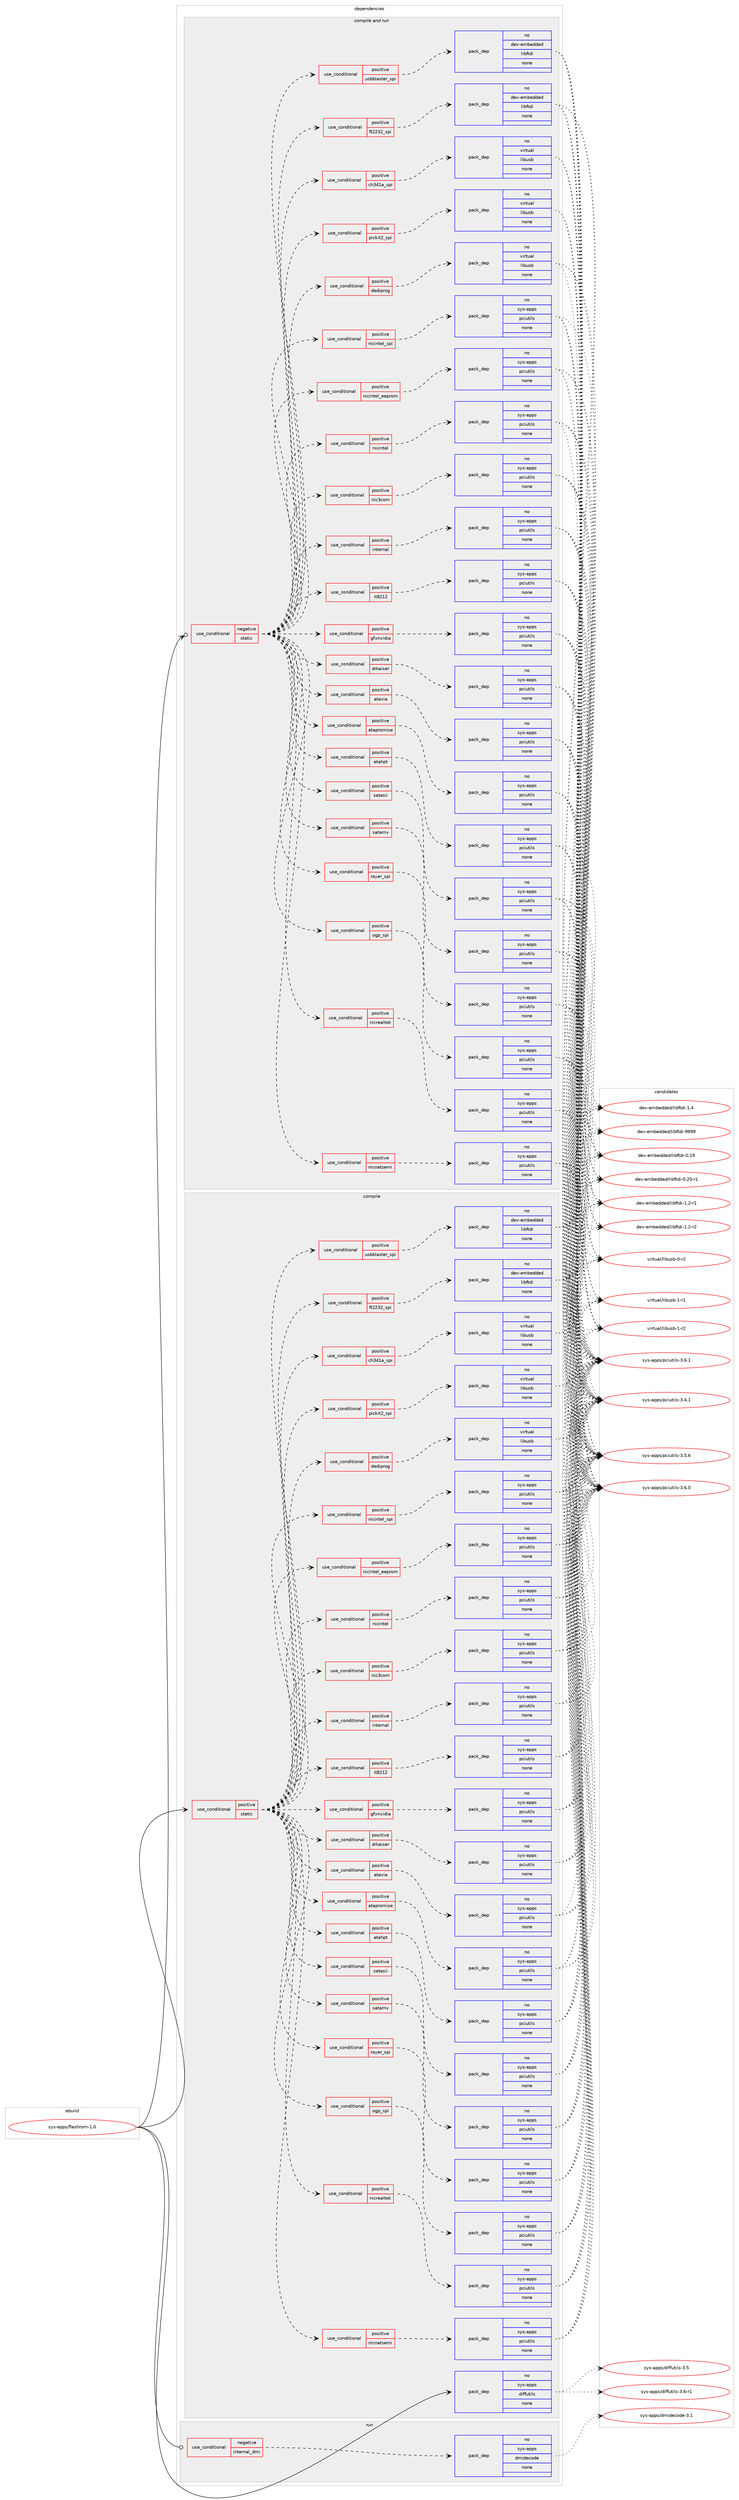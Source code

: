 digraph prolog {

# *************
# Graph options
# *************

newrank=true;
concentrate=true;
compound=true;
graph [rankdir=LR,fontname=Helvetica,fontsize=10,ranksep=1.5];#, ranksep=2.5, nodesep=0.2];
edge  [arrowhead=vee];
node  [fontname=Helvetica,fontsize=10];

# **********
# The ebuild
# **********

subgraph cluster_leftcol {
color=gray;
rank=same;
label=<<i>ebuild</i>>;
id [label="sys-apps/flashrom-1.0", color=red, width=4, href="../sys-apps/flashrom-1.0.svg"];
}

# ****************
# The dependencies
# ****************

subgraph cluster_midcol {
color=gray;
label=<<i>dependencies</i>>;
subgraph cluster_compile {
fillcolor="#eeeeee";
style=filled;
label=<<i>compile</i>>;
subgraph cond346 {
dependency2425 [label=<<TABLE BORDER="0" CELLBORDER="1" CELLSPACING="0" CELLPADDING="4"><TR><TD ROWSPAN="3" CELLPADDING="10">use_conditional</TD></TR><TR><TD>positive</TD></TR><TR><TD>static</TD></TR></TABLE>>, shape=none, color=red];
subgraph cond347 {
dependency2426 [label=<<TABLE BORDER="0" CELLBORDER="1" CELLSPACING="0" CELLPADDING="4"><TR><TD ROWSPAN="3" CELLPADDING="10">use_conditional</TD></TR><TR><TD>positive</TD></TR><TR><TD>atahpt</TD></TR></TABLE>>, shape=none, color=red];
subgraph pack2042 {
dependency2427 [label=<<TABLE BORDER="0" CELLBORDER="1" CELLSPACING="0" CELLPADDING="4" WIDTH="220"><TR><TD ROWSPAN="6" CELLPADDING="30">pack_dep</TD></TR><TR><TD WIDTH="110">no</TD></TR><TR><TD>sys-apps</TD></TR><TR><TD>pciutils</TD></TR><TR><TD>none</TD></TR><TR><TD></TD></TR></TABLE>>, shape=none, color=blue];
}
dependency2426:e -> dependency2427:w [weight=20,style="dashed",arrowhead="vee"];
}
dependency2425:e -> dependency2426:w [weight=20,style="dashed",arrowhead="vee"];
subgraph cond348 {
dependency2428 [label=<<TABLE BORDER="0" CELLBORDER="1" CELLSPACING="0" CELLPADDING="4"><TR><TD ROWSPAN="3" CELLPADDING="10">use_conditional</TD></TR><TR><TD>positive</TD></TR><TR><TD>atapromise</TD></TR></TABLE>>, shape=none, color=red];
subgraph pack2043 {
dependency2429 [label=<<TABLE BORDER="0" CELLBORDER="1" CELLSPACING="0" CELLPADDING="4" WIDTH="220"><TR><TD ROWSPAN="6" CELLPADDING="30">pack_dep</TD></TR><TR><TD WIDTH="110">no</TD></TR><TR><TD>sys-apps</TD></TR><TR><TD>pciutils</TD></TR><TR><TD>none</TD></TR><TR><TD></TD></TR></TABLE>>, shape=none, color=blue];
}
dependency2428:e -> dependency2429:w [weight=20,style="dashed",arrowhead="vee"];
}
dependency2425:e -> dependency2428:w [weight=20,style="dashed",arrowhead="vee"];
subgraph cond349 {
dependency2430 [label=<<TABLE BORDER="0" CELLBORDER="1" CELLSPACING="0" CELLPADDING="4"><TR><TD ROWSPAN="3" CELLPADDING="10">use_conditional</TD></TR><TR><TD>positive</TD></TR><TR><TD>atavia</TD></TR></TABLE>>, shape=none, color=red];
subgraph pack2044 {
dependency2431 [label=<<TABLE BORDER="0" CELLBORDER="1" CELLSPACING="0" CELLPADDING="4" WIDTH="220"><TR><TD ROWSPAN="6" CELLPADDING="30">pack_dep</TD></TR><TR><TD WIDTH="110">no</TD></TR><TR><TD>sys-apps</TD></TR><TR><TD>pciutils</TD></TR><TR><TD>none</TD></TR><TR><TD></TD></TR></TABLE>>, shape=none, color=blue];
}
dependency2430:e -> dependency2431:w [weight=20,style="dashed",arrowhead="vee"];
}
dependency2425:e -> dependency2430:w [weight=20,style="dashed",arrowhead="vee"];
subgraph cond350 {
dependency2432 [label=<<TABLE BORDER="0" CELLBORDER="1" CELLSPACING="0" CELLPADDING="4"><TR><TD ROWSPAN="3" CELLPADDING="10">use_conditional</TD></TR><TR><TD>positive</TD></TR><TR><TD>ch341a_spi</TD></TR></TABLE>>, shape=none, color=red];
subgraph pack2045 {
dependency2433 [label=<<TABLE BORDER="0" CELLBORDER="1" CELLSPACING="0" CELLPADDING="4" WIDTH="220"><TR><TD ROWSPAN="6" CELLPADDING="30">pack_dep</TD></TR><TR><TD WIDTH="110">no</TD></TR><TR><TD>virtual</TD></TR><TR><TD>libusb</TD></TR><TR><TD>none</TD></TR><TR><TD></TD></TR></TABLE>>, shape=none, color=blue];
}
dependency2432:e -> dependency2433:w [weight=20,style="dashed",arrowhead="vee"];
}
dependency2425:e -> dependency2432:w [weight=20,style="dashed",arrowhead="vee"];
subgraph cond351 {
dependency2434 [label=<<TABLE BORDER="0" CELLBORDER="1" CELLSPACING="0" CELLPADDING="4"><TR><TD ROWSPAN="3" CELLPADDING="10">use_conditional</TD></TR><TR><TD>positive</TD></TR><TR><TD>dediprog</TD></TR></TABLE>>, shape=none, color=red];
subgraph pack2046 {
dependency2435 [label=<<TABLE BORDER="0" CELLBORDER="1" CELLSPACING="0" CELLPADDING="4" WIDTH="220"><TR><TD ROWSPAN="6" CELLPADDING="30">pack_dep</TD></TR><TR><TD WIDTH="110">no</TD></TR><TR><TD>virtual</TD></TR><TR><TD>libusb</TD></TR><TR><TD>none</TD></TR><TR><TD></TD></TR></TABLE>>, shape=none, color=blue];
}
dependency2434:e -> dependency2435:w [weight=20,style="dashed",arrowhead="vee"];
}
dependency2425:e -> dependency2434:w [weight=20,style="dashed",arrowhead="vee"];
subgraph cond352 {
dependency2436 [label=<<TABLE BORDER="0" CELLBORDER="1" CELLSPACING="0" CELLPADDING="4"><TR><TD ROWSPAN="3" CELLPADDING="10">use_conditional</TD></TR><TR><TD>positive</TD></TR><TR><TD>drkaiser</TD></TR></TABLE>>, shape=none, color=red];
subgraph pack2047 {
dependency2437 [label=<<TABLE BORDER="0" CELLBORDER="1" CELLSPACING="0" CELLPADDING="4" WIDTH="220"><TR><TD ROWSPAN="6" CELLPADDING="30">pack_dep</TD></TR><TR><TD WIDTH="110">no</TD></TR><TR><TD>sys-apps</TD></TR><TR><TD>pciutils</TD></TR><TR><TD>none</TD></TR><TR><TD></TD></TR></TABLE>>, shape=none, color=blue];
}
dependency2436:e -> dependency2437:w [weight=20,style="dashed",arrowhead="vee"];
}
dependency2425:e -> dependency2436:w [weight=20,style="dashed",arrowhead="vee"];
subgraph cond353 {
dependency2438 [label=<<TABLE BORDER="0" CELLBORDER="1" CELLSPACING="0" CELLPADDING="4"><TR><TD ROWSPAN="3" CELLPADDING="10">use_conditional</TD></TR><TR><TD>positive</TD></TR><TR><TD>ft2232_spi</TD></TR></TABLE>>, shape=none, color=red];
subgraph pack2048 {
dependency2439 [label=<<TABLE BORDER="0" CELLBORDER="1" CELLSPACING="0" CELLPADDING="4" WIDTH="220"><TR><TD ROWSPAN="6" CELLPADDING="30">pack_dep</TD></TR><TR><TD WIDTH="110">no</TD></TR><TR><TD>dev-embedded</TD></TR><TR><TD>libftdi</TD></TR><TR><TD>none</TD></TR><TR><TD></TD></TR></TABLE>>, shape=none, color=blue];
}
dependency2438:e -> dependency2439:w [weight=20,style="dashed",arrowhead="vee"];
}
dependency2425:e -> dependency2438:w [weight=20,style="dashed",arrowhead="vee"];
subgraph cond354 {
dependency2440 [label=<<TABLE BORDER="0" CELLBORDER="1" CELLSPACING="0" CELLPADDING="4"><TR><TD ROWSPAN="3" CELLPADDING="10">use_conditional</TD></TR><TR><TD>positive</TD></TR><TR><TD>gfxnvidia</TD></TR></TABLE>>, shape=none, color=red];
subgraph pack2049 {
dependency2441 [label=<<TABLE BORDER="0" CELLBORDER="1" CELLSPACING="0" CELLPADDING="4" WIDTH="220"><TR><TD ROWSPAN="6" CELLPADDING="30">pack_dep</TD></TR><TR><TD WIDTH="110">no</TD></TR><TR><TD>sys-apps</TD></TR><TR><TD>pciutils</TD></TR><TR><TD>none</TD></TR><TR><TD></TD></TR></TABLE>>, shape=none, color=blue];
}
dependency2440:e -> dependency2441:w [weight=20,style="dashed",arrowhead="vee"];
}
dependency2425:e -> dependency2440:w [weight=20,style="dashed",arrowhead="vee"];
subgraph cond355 {
dependency2442 [label=<<TABLE BORDER="0" CELLBORDER="1" CELLSPACING="0" CELLPADDING="4"><TR><TD ROWSPAN="3" CELLPADDING="10">use_conditional</TD></TR><TR><TD>positive</TD></TR><TR><TD>it8212</TD></TR></TABLE>>, shape=none, color=red];
subgraph pack2050 {
dependency2443 [label=<<TABLE BORDER="0" CELLBORDER="1" CELLSPACING="0" CELLPADDING="4" WIDTH="220"><TR><TD ROWSPAN="6" CELLPADDING="30">pack_dep</TD></TR><TR><TD WIDTH="110">no</TD></TR><TR><TD>sys-apps</TD></TR><TR><TD>pciutils</TD></TR><TR><TD>none</TD></TR><TR><TD></TD></TR></TABLE>>, shape=none, color=blue];
}
dependency2442:e -> dependency2443:w [weight=20,style="dashed",arrowhead="vee"];
}
dependency2425:e -> dependency2442:w [weight=20,style="dashed",arrowhead="vee"];
subgraph cond356 {
dependency2444 [label=<<TABLE BORDER="0" CELLBORDER="1" CELLSPACING="0" CELLPADDING="4"><TR><TD ROWSPAN="3" CELLPADDING="10">use_conditional</TD></TR><TR><TD>positive</TD></TR><TR><TD>internal</TD></TR></TABLE>>, shape=none, color=red];
subgraph pack2051 {
dependency2445 [label=<<TABLE BORDER="0" CELLBORDER="1" CELLSPACING="0" CELLPADDING="4" WIDTH="220"><TR><TD ROWSPAN="6" CELLPADDING="30">pack_dep</TD></TR><TR><TD WIDTH="110">no</TD></TR><TR><TD>sys-apps</TD></TR><TR><TD>pciutils</TD></TR><TR><TD>none</TD></TR><TR><TD></TD></TR></TABLE>>, shape=none, color=blue];
}
dependency2444:e -> dependency2445:w [weight=20,style="dashed",arrowhead="vee"];
}
dependency2425:e -> dependency2444:w [weight=20,style="dashed",arrowhead="vee"];
subgraph cond357 {
dependency2446 [label=<<TABLE BORDER="0" CELLBORDER="1" CELLSPACING="0" CELLPADDING="4"><TR><TD ROWSPAN="3" CELLPADDING="10">use_conditional</TD></TR><TR><TD>positive</TD></TR><TR><TD>nic3com</TD></TR></TABLE>>, shape=none, color=red];
subgraph pack2052 {
dependency2447 [label=<<TABLE BORDER="0" CELLBORDER="1" CELLSPACING="0" CELLPADDING="4" WIDTH="220"><TR><TD ROWSPAN="6" CELLPADDING="30">pack_dep</TD></TR><TR><TD WIDTH="110">no</TD></TR><TR><TD>sys-apps</TD></TR><TR><TD>pciutils</TD></TR><TR><TD>none</TD></TR><TR><TD></TD></TR></TABLE>>, shape=none, color=blue];
}
dependency2446:e -> dependency2447:w [weight=20,style="dashed",arrowhead="vee"];
}
dependency2425:e -> dependency2446:w [weight=20,style="dashed",arrowhead="vee"];
subgraph cond358 {
dependency2448 [label=<<TABLE BORDER="0" CELLBORDER="1" CELLSPACING="0" CELLPADDING="4"><TR><TD ROWSPAN="3" CELLPADDING="10">use_conditional</TD></TR><TR><TD>positive</TD></TR><TR><TD>nicintel</TD></TR></TABLE>>, shape=none, color=red];
subgraph pack2053 {
dependency2449 [label=<<TABLE BORDER="0" CELLBORDER="1" CELLSPACING="0" CELLPADDING="4" WIDTH="220"><TR><TD ROWSPAN="6" CELLPADDING="30">pack_dep</TD></TR><TR><TD WIDTH="110">no</TD></TR><TR><TD>sys-apps</TD></TR><TR><TD>pciutils</TD></TR><TR><TD>none</TD></TR><TR><TD></TD></TR></TABLE>>, shape=none, color=blue];
}
dependency2448:e -> dependency2449:w [weight=20,style="dashed",arrowhead="vee"];
}
dependency2425:e -> dependency2448:w [weight=20,style="dashed",arrowhead="vee"];
subgraph cond359 {
dependency2450 [label=<<TABLE BORDER="0" CELLBORDER="1" CELLSPACING="0" CELLPADDING="4"><TR><TD ROWSPAN="3" CELLPADDING="10">use_conditional</TD></TR><TR><TD>positive</TD></TR><TR><TD>nicintel_eeprom</TD></TR></TABLE>>, shape=none, color=red];
subgraph pack2054 {
dependency2451 [label=<<TABLE BORDER="0" CELLBORDER="1" CELLSPACING="0" CELLPADDING="4" WIDTH="220"><TR><TD ROWSPAN="6" CELLPADDING="30">pack_dep</TD></TR><TR><TD WIDTH="110">no</TD></TR><TR><TD>sys-apps</TD></TR><TR><TD>pciutils</TD></TR><TR><TD>none</TD></TR><TR><TD></TD></TR></TABLE>>, shape=none, color=blue];
}
dependency2450:e -> dependency2451:w [weight=20,style="dashed",arrowhead="vee"];
}
dependency2425:e -> dependency2450:w [weight=20,style="dashed",arrowhead="vee"];
subgraph cond360 {
dependency2452 [label=<<TABLE BORDER="0" CELLBORDER="1" CELLSPACING="0" CELLPADDING="4"><TR><TD ROWSPAN="3" CELLPADDING="10">use_conditional</TD></TR><TR><TD>positive</TD></TR><TR><TD>nicintel_spi</TD></TR></TABLE>>, shape=none, color=red];
subgraph pack2055 {
dependency2453 [label=<<TABLE BORDER="0" CELLBORDER="1" CELLSPACING="0" CELLPADDING="4" WIDTH="220"><TR><TD ROWSPAN="6" CELLPADDING="30">pack_dep</TD></TR><TR><TD WIDTH="110">no</TD></TR><TR><TD>sys-apps</TD></TR><TR><TD>pciutils</TD></TR><TR><TD>none</TD></TR><TR><TD></TD></TR></TABLE>>, shape=none, color=blue];
}
dependency2452:e -> dependency2453:w [weight=20,style="dashed",arrowhead="vee"];
}
dependency2425:e -> dependency2452:w [weight=20,style="dashed",arrowhead="vee"];
subgraph cond361 {
dependency2454 [label=<<TABLE BORDER="0" CELLBORDER="1" CELLSPACING="0" CELLPADDING="4"><TR><TD ROWSPAN="3" CELLPADDING="10">use_conditional</TD></TR><TR><TD>positive</TD></TR><TR><TD>nicnatsemi</TD></TR></TABLE>>, shape=none, color=red];
subgraph pack2056 {
dependency2455 [label=<<TABLE BORDER="0" CELLBORDER="1" CELLSPACING="0" CELLPADDING="4" WIDTH="220"><TR><TD ROWSPAN="6" CELLPADDING="30">pack_dep</TD></TR><TR><TD WIDTH="110">no</TD></TR><TR><TD>sys-apps</TD></TR><TR><TD>pciutils</TD></TR><TR><TD>none</TD></TR><TR><TD></TD></TR></TABLE>>, shape=none, color=blue];
}
dependency2454:e -> dependency2455:w [weight=20,style="dashed",arrowhead="vee"];
}
dependency2425:e -> dependency2454:w [weight=20,style="dashed",arrowhead="vee"];
subgraph cond362 {
dependency2456 [label=<<TABLE BORDER="0" CELLBORDER="1" CELLSPACING="0" CELLPADDING="4"><TR><TD ROWSPAN="3" CELLPADDING="10">use_conditional</TD></TR><TR><TD>positive</TD></TR><TR><TD>nicrealtek</TD></TR></TABLE>>, shape=none, color=red];
subgraph pack2057 {
dependency2457 [label=<<TABLE BORDER="0" CELLBORDER="1" CELLSPACING="0" CELLPADDING="4" WIDTH="220"><TR><TD ROWSPAN="6" CELLPADDING="30">pack_dep</TD></TR><TR><TD WIDTH="110">no</TD></TR><TR><TD>sys-apps</TD></TR><TR><TD>pciutils</TD></TR><TR><TD>none</TD></TR><TR><TD></TD></TR></TABLE>>, shape=none, color=blue];
}
dependency2456:e -> dependency2457:w [weight=20,style="dashed",arrowhead="vee"];
}
dependency2425:e -> dependency2456:w [weight=20,style="dashed",arrowhead="vee"];
subgraph cond363 {
dependency2458 [label=<<TABLE BORDER="0" CELLBORDER="1" CELLSPACING="0" CELLPADDING="4"><TR><TD ROWSPAN="3" CELLPADDING="10">use_conditional</TD></TR><TR><TD>positive</TD></TR><TR><TD>ogp_spi</TD></TR></TABLE>>, shape=none, color=red];
subgraph pack2058 {
dependency2459 [label=<<TABLE BORDER="0" CELLBORDER="1" CELLSPACING="0" CELLPADDING="4" WIDTH="220"><TR><TD ROWSPAN="6" CELLPADDING="30">pack_dep</TD></TR><TR><TD WIDTH="110">no</TD></TR><TR><TD>sys-apps</TD></TR><TR><TD>pciutils</TD></TR><TR><TD>none</TD></TR><TR><TD></TD></TR></TABLE>>, shape=none, color=blue];
}
dependency2458:e -> dependency2459:w [weight=20,style="dashed",arrowhead="vee"];
}
dependency2425:e -> dependency2458:w [weight=20,style="dashed",arrowhead="vee"];
subgraph cond364 {
dependency2460 [label=<<TABLE BORDER="0" CELLBORDER="1" CELLSPACING="0" CELLPADDING="4"><TR><TD ROWSPAN="3" CELLPADDING="10">use_conditional</TD></TR><TR><TD>positive</TD></TR><TR><TD>pickit2_spi</TD></TR></TABLE>>, shape=none, color=red];
subgraph pack2059 {
dependency2461 [label=<<TABLE BORDER="0" CELLBORDER="1" CELLSPACING="0" CELLPADDING="4" WIDTH="220"><TR><TD ROWSPAN="6" CELLPADDING="30">pack_dep</TD></TR><TR><TD WIDTH="110">no</TD></TR><TR><TD>virtual</TD></TR><TR><TD>libusb</TD></TR><TR><TD>none</TD></TR><TR><TD></TD></TR></TABLE>>, shape=none, color=blue];
}
dependency2460:e -> dependency2461:w [weight=20,style="dashed",arrowhead="vee"];
}
dependency2425:e -> dependency2460:w [weight=20,style="dashed",arrowhead="vee"];
subgraph cond365 {
dependency2462 [label=<<TABLE BORDER="0" CELLBORDER="1" CELLSPACING="0" CELLPADDING="4"><TR><TD ROWSPAN="3" CELLPADDING="10">use_conditional</TD></TR><TR><TD>positive</TD></TR><TR><TD>rayer_spi</TD></TR></TABLE>>, shape=none, color=red];
subgraph pack2060 {
dependency2463 [label=<<TABLE BORDER="0" CELLBORDER="1" CELLSPACING="0" CELLPADDING="4" WIDTH="220"><TR><TD ROWSPAN="6" CELLPADDING="30">pack_dep</TD></TR><TR><TD WIDTH="110">no</TD></TR><TR><TD>sys-apps</TD></TR><TR><TD>pciutils</TD></TR><TR><TD>none</TD></TR><TR><TD></TD></TR></TABLE>>, shape=none, color=blue];
}
dependency2462:e -> dependency2463:w [weight=20,style="dashed",arrowhead="vee"];
}
dependency2425:e -> dependency2462:w [weight=20,style="dashed",arrowhead="vee"];
subgraph cond366 {
dependency2464 [label=<<TABLE BORDER="0" CELLBORDER="1" CELLSPACING="0" CELLPADDING="4"><TR><TD ROWSPAN="3" CELLPADDING="10">use_conditional</TD></TR><TR><TD>positive</TD></TR><TR><TD>satamv</TD></TR></TABLE>>, shape=none, color=red];
subgraph pack2061 {
dependency2465 [label=<<TABLE BORDER="0" CELLBORDER="1" CELLSPACING="0" CELLPADDING="4" WIDTH="220"><TR><TD ROWSPAN="6" CELLPADDING="30">pack_dep</TD></TR><TR><TD WIDTH="110">no</TD></TR><TR><TD>sys-apps</TD></TR><TR><TD>pciutils</TD></TR><TR><TD>none</TD></TR><TR><TD></TD></TR></TABLE>>, shape=none, color=blue];
}
dependency2464:e -> dependency2465:w [weight=20,style="dashed",arrowhead="vee"];
}
dependency2425:e -> dependency2464:w [weight=20,style="dashed",arrowhead="vee"];
subgraph cond367 {
dependency2466 [label=<<TABLE BORDER="0" CELLBORDER="1" CELLSPACING="0" CELLPADDING="4"><TR><TD ROWSPAN="3" CELLPADDING="10">use_conditional</TD></TR><TR><TD>positive</TD></TR><TR><TD>satasii</TD></TR></TABLE>>, shape=none, color=red];
subgraph pack2062 {
dependency2467 [label=<<TABLE BORDER="0" CELLBORDER="1" CELLSPACING="0" CELLPADDING="4" WIDTH="220"><TR><TD ROWSPAN="6" CELLPADDING="30">pack_dep</TD></TR><TR><TD WIDTH="110">no</TD></TR><TR><TD>sys-apps</TD></TR><TR><TD>pciutils</TD></TR><TR><TD>none</TD></TR><TR><TD></TD></TR></TABLE>>, shape=none, color=blue];
}
dependency2466:e -> dependency2467:w [weight=20,style="dashed",arrowhead="vee"];
}
dependency2425:e -> dependency2466:w [weight=20,style="dashed",arrowhead="vee"];
subgraph cond368 {
dependency2468 [label=<<TABLE BORDER="0" CELLBORDER="1" CELLSPACING="0" CELLPADDING="4"><TR><TD ROWSPAN="3" CELLPADDING="10">use_conditional</TD></TR><TR><TD>positive</TD></TR><TR><TD>usbblaster_spi</TD></TR></TABLE>>, shape=none, color=red];
subgraph pack2063 {
dependency2469 [label=<<TABLE BORDER="0" CELLBORDER="1" CELLSPACING="0" CELLPADDING="4" WIDTH="220"><TR><TD ROWSPAN="6" CELLPADDING="30">pack_dep</TD></TR><TR><TD WIDTH="110">no</TD></TR><TR><TD>dev-embedded</TD></TR><TR><TD>libftdi</TD></TR><TR><TD>none</TD></TR><TR><TD></TD></TR></TABLE>>, shape=none, color=blue];
}
dependency2468:e -> dependency2469:w [weight=20,style="dashed",arrowhead="vee"];
}
dependency2425:e -> dependency2468:w [weight=20,style="dashed",arrowhead="vee"];
}
id:e -> dependency2425:w [weight=20,style="solid",arrowhead="vee"];
subgraph pack2064 {
dependency2470 [label=<<TABLE BORDER="0" CELLBORDER="1" CELLSPACING="0" CELLPADDING="4" WIDTH="220"><TR><TD ROWSPAN="6" CELLPADDING="30">pack_dep</TD></TR><TR><TD WIDTH="110">no</TD></TR><TR><TD>sys-apps</TD></TR><TR><TD>diffutils</TD></TR><TR><TD>none</TD></TR><TR><TD></TD></TR></TABLE>>, shape=none, color=blue];
}
id:e -> dependency2470:w [weight=20,style="solid",arrowhead="vee"];
}
subgraph cluster_compileandrun {
fillcolor="#eeeeee";
style=filled;
label=<<i>compile and run</i>>;
subgraph cond369 {
dependency2471 [label=<<TABLE BORDER="0" CELLBORDER="1" CELLSPACING="0" CELLPADDING="4"><TR><TD ROWSPAN="3" CELLPADDING="10">use_conditional</TD></TR><TR><TD>negative</TD></TR><TR><TD>static</TD></TR></TABLE>>, shape=none, color=red];
subgraph cond370 {
dependency2472 [label=<<TABLE BORDER="0" CELLBORDER="1" CELLSPACING="0" CELLPADDING="4"><TR><TD ROWSPAN="3" CELLPADDING="10">use_conditional</TD></TR><TR><TD>positive</TD></TR><TR><TD>atahpt</TD></TR></TABLE>>, shape=none, color=red];
subgraph pack2065 {
dependency2473 [label=<<TABLE BORDER="0" CELLBORDER="1" CELLSPACING="0" CELLPADDING="4" WIDTH="220"><TR><TD ROWSPAN="6" CELLPADDING="30">pack_dep</TD></TR><TR><TD WIDTH="110">no</TD></TR><TR><TD>sys-apps</TD></TR><TR><TD>pciutils</TD></TR><TR><TD>none</TD></TR><TR><TD></TD></TR></TABLE>>, shape=none, color=blue];
}
dependency2472:e -> dependency2473:w [weight=20,style="dashed",arrowhead="vee"];
}
dependency2471:e -> dependency2472:w [weight=20,style="dashed",arrowhead="vee"];
subgraph cond371 {
dependency2474 [label=<<TABLE BORDER="0" CELLBORDER="1" CELLSPACING="0" CELLPADDING="4"><TR><TD ROWSPAN="3" CELLPADDING="10">use_conditional</TD></TR><TR><TD>positive</TD></TR><TR><TD>atapromise</TD></TR></TABLE>>, shape=none, color=red];
subgraph pack2066 {
dependency2475 [label=<<TABLE BORDER="0" CELLBORDER="1" CELLSPACING="0" CELLPADDING="4" WIDTH="220"><TR><TD ROWSPAN="6" CELLPADDING="30">pack_dep</TD></TR><TR><TD WIDTH="110">no</TD></TR><TR><TD>sys-apps</TD></TR><TR><TD>pciutils</TD></TR><TR><TD>none</TD></TR><TR><TD></TD></TR></TABLE>>, shape=none, color=blue];
}
dependency2474:e -> dependency2475:w [weight=20,style="dashed",arrowhead="vee"];
}
dependency2471:e -> dependency2474:w [weight=20,style="dashed",arrowhead="vee"];
subgraph cond372 {
dependency2476 [label=<<TABLE BORDER="0" CELLBORDER="1" CELLSPACING="0" CELLPADDING="4"><TR><TD ROWSPAN="3" CELLPADDING="10">use_conditional</TD></TR><TR><TD>positive</TD></TR><TR><TD>atavia</TD></TR></TABLE>>, shape=none, color=red];
subgraph pack2067 {
dependency2477 [label=<<TABLE BORDER="0" CELLBORDER="1" CELLSPACING="0" CELLPADDING="4" WIDTH="220"><TR><TD ROWSPAN="6" CELLPADDING="30">pack_dep</TD></TR><TR><TD WIDTH="110">no</TD></TR><TR><TD>sys-apps</TD></TR><TR><TD>pciutils</TD></TR><TR><TD>none</TD></TR><TR><TD></TD></TR></TABLE>>, shape=none, color=blue];
}
dependency2476:e -> dependency2477:w [weight=20,style="dashed",arrowhead="vee"];
}
dependency2471:e -> dependency2476:w [weight=20,style="dashed",arrowhead="vee"];
subgraph cond373 {
dependency2478 [label=<<TABLE BORDER="0" CELLBORDER="1" CELLSPACING="0" CELLPADDING="4"><TR><TD ROWSPAN="3" CELLPADDING="10">use_conditional</TD></TR><TR><TD>positive</TD></TR><TR><TD>ch341a_spi</TD></TR></TABLE>>, shape=none, color=red];
subgraph pack2068 {
dependency2479 [label=<<TABLE BORDER="0" CELLBORDER="1" CELLSPACING="0" CELLPADDING="4" WIDTH="220"><TR><TD ROWSPAN="6" CELLPADDING="30">pack_dep</TD></TR><TR><TD WIDTH="110">no</TD></TR><TR><TD>virtual</TD></TR><TR><TD>libusb</TD></TR><TR><TD>none</TD></TR><TR><TD></TD></TR></TABLE>>, shape=none, color=blue];
}
dependency2478:e -> dependency2479:w [weight=20,style="dashed",arrowhead="vee"];
}
dependency2471:e -> dependency2478:w [weight=20,style="dashed",arrowhead="vee"];
subgraph cond374 {
dependency2480 [label=<<TABLE BORDER="0" CELLBORDER="1" CELLSPACING="0" CELLPADDING="4"><TR><TD ROWSPAN="3" CELLPADDING="10">use_conditional</TD></TR><TR><TD>positive</TD></TR><TR><TD>dediprog</TD></TR></TABLE>>, shape=none, color=red];
subgraph pack2069 {
dependency2481 [label=<<TABLE BORDER="0" CELLBORDER="1" CELLSPACING="0" CELLPADDING="4" WIDTH="220"><TR><TD ROWSPAN="6" CELLPADDING="30">pack_dep</TD></TR><TR><TD WIDTH="110">no</TD></TR><TR><TD>virtual</TD></TR><TR><TD>libusb</TD></TR><TR><TD>none</TD></TR><TR><TD></TD></TR></TABLE>>, shape=none, color=blue];
}
dependency2480:e -> dependency2481:w [weight=20,style="dashed",arrowhead="vee"];
}
dependency2471:e -> dependency2480:w [weight=20,style="dashed",arrowhead="vee"];
subgraph cond375 {
dependency2482 [label=<<TABLE BORDER="0" CELLBORDER="1" CELLSPACING="0" CELLPADDING="4"><TR><TD ROWSPAN="3" CELLPADDING="10">use_conditional</TD></TR><TR><TD>positive</TD></TR><TR><TD>drkaiser</TD></TR></TABLE>>, shape=none, color=red];
subgraph pack2070 {
dependency2483 [label=<<TABLE BORDER="0" CELLBORDER="1" CELLSPACING="0" CELLPADDING="4" WIDTH="220"><TR><TD ROWSPAN="6" CELLPADDING="30">pack_dep</TD></TR><TR><TD WIDTH="110">no</TD></TR><TR><TD>sys-apps</TD></TR><TR><TD>pciutils</TD></TR><TR><TD>none</TD></TR><TR><TD></TD></TR></TABLE>>, shape=none, color=blue];
}
dependency2482:e -> dependency2483:w [weight=20,style="dashed",arrowhead="vee"];
}
dependency2471:e -> dependency2482:w [weight=20,style="dashed",arrowhead="vee"];
subgraph cond376 {
dependency2484 [label=<<TABLE BORDER="0" CELLBORDER="1" CELLSPACING="0" CELLPADDING="4"><TR><TD ROWSPAN="3" CELLPADDING="10">use_conditional</TD></TR><TR><TD>positive</TD></TR><TR><TD>ft2232_spi</TD></TR></TABLE>>, shape=none, color=red];
subgraph pack2071 {
dependency2485 [label=<<TABLE BORDER="0" CELLBORDER="1" CELLSPACING="0" CELLPADDING="4" WIDTH="220"><TR><TD ROWSPAN="6" CELLPADDING="30">pack_dep</TD></TR><TR><TD WIDTH="110">no</TD></TR><TR><TD>dev-embedded</TD></TR><TR><TD>libftdi</TD></TR><TR><TD>none</TD></TR><TR><TD></TD></TR></TABLE>>, shape=none, color=blue];
}
dependency2484:e -> dependency2485:w [weight=20,style="dashed",arrowhead="vee"];
}
dependency2471:e -> dependency2484:w [weight=20,style="dashed",arrowhead="vee"];
subgraph cond377 {
dependency2486 [label=<<TABLE BORDER="0" CELLBORDER="1" CELLSPACING="0" CELLPADDING="4"><TR><TD ROWSPAN="3" CELLPADDING="10">use_conditional</TD></TR><TR><TD>positive</TD></TR><TR><TD>gfxnvidia</TD></TR></TABLE>>, shape=none, color=red];
subgraph pack2072 {
dependency2487 [label=<<TABLE BORDER="0" CELLBORDER="1" CELLSPACING="0" CELLPADDING="4" WIDTH="220"><TR><TD ROWSPAN="6" CELLPADDING="30">pack_dep</TD></TR><TR><TD WIDTH="110">no</TD></TR><TR><TD>sys-apps</TD></TR><TR><TD>pciutils</TD></TR><TR><TD>none</TD></TR><TR><TD></TD></TR></TABLE>>, shape=none, color=blue];
}
dependency2486:e -> dependency2487:w [weight=20,style="dashed",arrowhead="vee"];
}
dependency2471:e -> dependency2486:w [weight=20,style="dashed",arrowhead="vee"];
subgraph cond378 {
dependency2488 [label=<<TABLE BORDER="0" CELLBORDER="1" CELLSPACING="0" CELLPADDING="4"><TR><TD ROWSPAN="3" CELLPADDING="10">use_conditional</TD></TR><TR><TD>positive</TD></TR><TR><TD>it8212</TD></TR></TABLE>>, shape=none, color=red];
subgraph pack2073 {
dependency2489 [label=<<TABLE BORDER="0" CELLBORDER="1" CELLSPACING="0" CELLPADDING="4" WIDTH="220"><TR><TD ROWSPAN="6" CELLPADDING="30">pack_dep</TD></TR><TR><TD WIDTH="110">no</TD></TR><TR><TD>sys-apps</TD></TR><TR><TD>pciutils</TD></TR><TR><TD>none</TD></TR><TR><TD></TD></TR></TABLE>>, shape=none, color=blue];
}
dependency2488:e -> dependency2489:w [weight=20,style="dashed",arrowhead="vee"];
}
dependency2471:e -> dependency2488:w [weight=20,style="dashed",arrowhead="vee"];
subgraph cond379 {
dependency2490 [label=<<TABLE BORDER="0" CELLBORDER="1" CELLSPACING="0" CELLPADDING="4"><TR><TD ROWSPAN="3" CELLPADDING="10">use_conditional</TD></TR><TR><TD>positive</TD></TR><TR><TD>internal</TD></TR></TABLE>>, shape=none, color=red];
subgraph pack2074 {
dependency2491 [label=<<TABLE BORDER="0" CELLBORDER="1" CELLSPACING="0" CELLPADDING="4" WIDTH="220"><TR><TD ROWSPAN="6" CELLPADDING="30">pack_dep</TD></TR><TR><TD WIDTH="110">no</TD></TR><TR><TD>sys-apps</TD></TR><TR><TD>pciutils</TD></TR><TR><TD>none</TD></TR><TR><TD></TD></TR></TABLE>>, shape=none, color=blue];
}
dependency2490:e -> dependency2491:w [weight=20,style="dashed",arrowhead="vee"];
}
dependency2471:e -> dependency2490:w [weight=20,style="dashed",arrowhead="vee"];
subgraph cond380 {
dependency2492 [label=<<TABLE BORDER="0" CELLBORDER="1" CELLSPACING="0" CELLPADDING="4"><TR><TD ROWSPAN="3" CELLPADDING="10">use_conditional</TD></TR><TR><TD>positive</TD></TR><TR><TD>nic3com</TD></TR></TABLE>>, shape=none, color=red];
subgraph pack2075 {
dependency2493 [label=<<TABLE BORDER="0" CELLBORDER="1" CELLSPACING="0" CELLPADDING="4" WIDTH="220"><TR><TD ROWSPAN="6" CELLPADDING="30">pack_dep</TD></TR><TR><TD WIDTH="110">no</TD></TR><TR><TD>sys-apps</TD></TR><TR><TD>pciutils</TD></TR><TR><TD>none</TD></TR><TR><TD></TD></TR></TABLE>>, shape=none, color=blue];
}
dependency2492:e -> dependency2493:w [weight=20,style="dashed",arrowhead="vee"];
}
dependency2471:e -> dependency2492:w [weight=20,style="dashed",arrowhead="vee"];
subgraph cond381 {
dependency2494 [label=<<TABLE BORDER="0" CELLBORDER="1" CELLSPACING="0" CELLPADDING="4"><TR><TD ROWSPAN="3" CELLPADDING="10">use_conditional</TD></TR><TR><TD>positive</TD></TR><TR><TD>nicintel</TD></TR></TABLE>>, shape=none, color=red];
subgraph pack2076 {
dependency2495 [label=<<TABLE BORDER="0" CELLBORDER="1" CELLSPACING="0" CELLPADDING="4" WIDTH="220"><TR><TD ROWSPAN="6" CELLPADDING="30">pack_dep</TD></TR><TR><TD WIDTH="110">no</TD></TR><TR><TD>sys-apps</TD></TR><TR><TD>pciutils</TD></TR><TR><TD>none</TD></TR><TR><TD></TD></TR></TABLE>>, shape=none, color=blue];
}
dependency2494:e -> dependency2495:w [weight=20,style="dashed",arrowhead="vee"];
}
dependency2471:e -> dependency2494:w [weight=20,style="dashed",arrowhead="vee"];
subgraph cond382 {
dependency2496 [label=<<TABLE BORDER="0" CELLBORDER="1" CELLSPACING="0" CELLPADDING="4"><TR><TD ROWSPAN="3" CELLPADDING="10">use_conditional</TD></TR><TR><TD>positive</TD></TR><TR><TD>nicintel_eeprom</TD></TR></TABLE>>, shape=none, color=red];
subgraph pack2077 {
dependency2497 [label=<<TABLE BORDER="0" CELLBORDER="1" CELLSPACING="0" CELLPADDING="4" WIDTH="220"><TR><TD ROWSPAN="6" CELLPADDING="30">pack_dep</TD></TR><TR><TD WIDTH="110">no</TD></TR><TR><TD>sys-apps</TD></TR><TR><TD>pciutils</TD></TR><TR><TD>none</TD></TR><TR><TD></TD></TR></TABLE>>, shape=none, color=blue];
}
dependency2496:e -> dependency2497:w [weight=20,style="dashed",arrowhead="vee"];
}
dependency2471:e -> dependency2496:w [weight=20,style="dashed",arrowhead="vee"];
subgraph cond383 {
dependency2498 [label=<<TABLE BORDER="0" CELLBORDER="1" CELLSPACING="0" CELLPADDING="4"><TR><TD ROWSPAN="3" CELLPADDING="10">use_conditional</TD></TR><TR><TD>positive</TD></TR><TR><TD>nicintel_spi</TD></TR></TABLE>>, shape=none, color=red];
subgraph pack2078 {
dependency2499 [label=<<TABLE BORDER="0" CELLBORDER="1" CELLSPACING="0" CELLPADDING="4" WIDTH="220"><TR><TD ROWSPAN="6" CELLPADDING="30">pack_dep</TD></TR><TR><TD WIDTH="110">no</TD></TR><TR><TD>sys-apps</TD></TR><TR><TD>pciutils</TD></TR><TR><TD>none</TD></TR><TR><TD></TD></TR></TABLE>>, shape=none, color=blue];
}
dependency2498:e -> dependency2499:w [weight=20,style="dashed",arrowhead="vee"];
}
dependency2471:e -> dependency2498:w [weight=20,style="dashed",arrowhead="vee"];
subgraph cond384 {
dependency2500 [label=<<TABLE BORDER="0" CELLBORDER="1" CELLSPACING="0" CELLPADDING="4"><TR><TD ROWSPAN="3" CELLPADDING="10">use_conditional</TD></TR><TR><TD>positive</TD></TR><TR><TD>nicnatsemi</TD></TR></TABLE>>, shape=none, color=red];
subgraph pack2079 {
dependency2501 [label=<<TABLE BORDER="0" CELLBORDER="1" CELLSPACING="0" CELLPADDING="4" WIDTH="220"><TR><TD ROWSPAN="6" CELLPADDING="30">pack_dep</TD></TR><TR><TD WIDTH="110">no</TD></TR><TR><TD>sys-apps</TD></TR><TR><TD>pciutils</TD></TR><TR><TD>none</TD></TR><TR><TD></TD></TR></TABLE>>, shape=none, color=blue];
}
dependency2500:e -> dependency2501:w [weight=20,style="dashed",arrowhead="vee"];
}
dependency2471:e -> dependency2500:w [weight=20,style="dashed",arrowhead="vee"];
subgraph cond385 {
dependency2502 [label=<<TABLE BORDER="0" CELLBORDER="1" CELLSPACING="0" CELLPADDING="4"><TR><TD ROWSPAN="3" CELLPADDING="10">use_conditional</TD></TR><TR><TD>positive</TD></TR><TR><TD>nicrealtek</TD></TR></TABLE>>, shape=none, color=red];
subgraph pack2080 {
dependency2503 [label=<<TABLE BORDER="0" CELLBORDER="1" CELLSPACING="0" CELLPADDING="4" WIDTH="220"><TR><TD ROWSPAN="6" CELLPADDING="30">pack_dep</TD></TR><TR><TD WIDTH="110">no</TD></TR><TR><TD>sys-apps</TD></TR><TR><TD>pciutils</TD></TR><TR><TD>none</TD></TR><TR><TD></TD></TR></TABLE>>, shape=none, color=blue];
}
dependency2502:e -> dependency2503:w [weight=20,style="dashed",arrowhead="vee"];
}
dependency2471:e -> dependency2502:w [weight=20,style="dashed",arrowhead="vee"];
subgraph cond386 {
dependency2504 [label=<<TABLE BORDER="0" CELLBORDER="1" CELLSPACING="0" CELLPADDING="4"><TR><TD ROWSPAN="3" CELLPADDING="10">use_conditional</TD></TR><TR><TD>positive</TD></TR><TR><TD>ogp_spi</TD></TR></TABLE>>, shape=none, color=red];
subgraph pack2081 {
dependency2505 [label=<<TABLE BORDER="0" CELLBORDER="1" CELLSPACING="0" CELLPADDING="4" WIDTH="220"><TR><TD ROWSPAN="6" CELLPADDING="30">pack_dep</TD></TR><TR><TD WIDTH="110">no</TD></TR><TR><TD>sys-apps</TD></TR><TR><TD>pciutils</TD></TR><TR><TD>none</TD></TR><TR><TD></TD></TR></TABLE>>, shape=none, color=blue];
}
dependency2504:e -> dependency2505:w [weight=20,style="dashed",arrowhead="vee"];
}
dependency2471:e -> dependency2504:w [weight=20,style="dashed",arrowhead="vee"];
subgraph cond387 {
dependency2506 [label=<<TABLE BORDER="0" CELLBORDER="1" CELLSPACING="0" CELLPADDING="4"><TR><TD ROWSPAN="3" CELLPADDING="10">use_conditional</TD></TR><TR><TD>positive</TD></TR><TR><TD>pickit2_spi</TD></TR></TABLE>>, shape=none, color=red];
subgraph pack2082 {
dependency2507 [label=<<TABLE BORDER="0" CELLBORDER="1" CELLSPACING="0" CELLPADDING="4" WIDTH="220"><TR><TD ROWSPAN="6" CELLPADDING="30">pack_dep</TD></TR><TR><TD WIDTH="110">no</TD></TR><TR><TD>virtual</TD></TR><TR><TD>libusb</TD></TR><TR><TD>none</TD></TR><TR><TD></TD></TR></TABLE>>, shape=none, color=blue];
}
dependency2506:e -> dependency2507:w [weight=20,style="dashed",arrowhead="vee"];
}
dependency2471:e -> dependency2506:w [weight=20,style="dashed",arrowhead="vee"];
subgraph cond388 {
dependency2508 [label=<<TABLE BORDER="0" CELLBORDER="1" CELLSPACING="0" CELLPADDING="4"><TR><TD ROWSPAN="3" CELLPADDING="10">use_conditional</TD></TR><TR><TD>positive</TD></TR><TR><TD>rayer_spi</TD></TR></TABLE>>, shape=none, color=red];
subgraph pack2083 {
dependency2509 [label=<<TABLE BORDER="0" CELLBORDER="1" CELLSPACING="0" CELLPADDING="4" WIDTH="220"><TR><TD ROWSPAN="6" CELLPADDING="30">pack_dep</TD></TR><TR><TD WIDTH="110">no</TD></TR><TR><TD>sys-apps</TD></TR><TR><TD>pciutils</TD></TR><TR><TD>none</TD></TR><TR><TD></TD></TR></TABLE>>, shape=none, color=blue];
}
dependency2508:e -> dependency2509:w [weight=20,style="dashed",arrowhead="vee"];
}
dependency2471:e -> dependency2508:w [weight=20,style="dashed",arrowhead="vee"];
subgraph cond389 {
dependency2510 [label=<<TABLE BORDER="0" CELLBORDER="1" CELLSPACING="0" CELLPADDING="4"><TR><TD ROWSPAN="3" CELLPADDING="10">use_conditional</TD></TR><TR><TD>positive</TD></TR><TR><TD>satamv</TD></TR></TABLE>>, shape=none, color=red];
subgraph pack2084 {
dependency2511 [label=<<TABLE BORDER="0" CELLBORDER="1" CELLSPACING="0" CELLPADDING="4" WIDTH="220"><TR><TD ROWSPAN="6" CELLPADDING="30">pack_dep</TD></TR><TR><TD WIDTH="110">no</TD></TR><TR><TD>sys-apps</TD></TR><TR><TD>pciutils</TD></TR><TR><TD>none</TD></TR><TR><TD></TD></TR></TABLE>>, shape=none, color=blue];
}
dependency2510:e -> dependency2511:w [weight=20,style="dashed",arrowhead="vee"];
}
dependency2471:e -> dependency2510:w [weight=20,style="dashed",arrowhead="vee"];
subgraph cond390 {
dependency2512 [label=<<TABLE BORDER="0" CELLBORDER="1" CELLSPACING="0" CELLPADDING="4"><TR><TD ROWSPAN="3" CELLPADDING="10">use_conditional</TD></TR><TR><TD>positive</TD></TR><TR><TD>satasii</TD></TR></TABLE>>, shape=none, color=red];
subgraph pack2085 {
dependency2513 [label=<<TABLE BORDER="0" CELLBORDER="1" CELLSPACING="0" CELLPADDING="4" WIDTH="220"><TR><TD ROWSPAN="6" CELLPADDING="30">pack_dep</TD></TR><TR><TD WIDTH="110">no</TD></TR><TR><TD>sys-apps</TD></TR><TR><TD>pciutils</TD></TR><TR><TD>none</TD></TR><TR><TD></TD></TR></TABLE>>, shape=none, color=blue];
}
dependency2512:e -> dependency2513:w [weight=20,style="dashed",arrowhead="vee"];
}
dependency2471:e -> dependency2512:w [weight=20,style="dashed",arrowhead="vee"];
subgraph cond391 {
dependency2514 [label=<<TABLE BORDER="0" CELLBORDER="1" CELLSPACING="0" CELLPADDING="4"><TR><TD ROWSPAN="3" CELLPADDING="10">use_conditional</TD></TR><TR><TD>positive</TD></TR><TR><TD>usbblaster_spi</TD></TR></TABLE>>, shape=none, color=red];
subgraph pack2086 {
dependency2515 [label=<<TABLE BORDER="0" CELLBORDER="1" CELLSPACING="0" CELLPADDING="4" WIDTH="220"><TR><TD ROWSPAN="6" CELLPADDING="30">pack_dep</TD></TR><TR><TD WIDTH="110">no</TD></TR><TR><TD>dev-embedded</TD></TR><TR><TD>libftdi</TD></TR><TR><TD>none</TD></TR><TR><TD></TD></TR></TABLE>>, shape=none, color=blue];
}
dependency2514:e -> dependency2515:w [weight=20,style="dashed",arrowhead="vee"];
}
dependency2471:e -> dependency2514:w [weight=20,style="dashed",arrowhead="vee"];
}
id:e -> dependency2471:w [weight=20,style="solid",arrowhead="odotvee"];
}
subgraph cluster_run {
fillcolor="#eeeeee";
style=filled;
label=<<i>run</i>>;
subgraph cond392 {
dependency2516 [label=<<TABLE BORDER="0" CELLBORDER="1" CELLSPACING="0" CELLPADDING="4"><TR><TD ROWSPAN="3" CELLPADDING="10">use_conditional</TD></TR><TR><TD>negative</TD></TR><TR><TD>internal_dmi</TD></TR></TABLE>>, shape=none, color=red];
subgraph pack2087 {
dependency2517 [label=<<TABLE BORDER="0" CELLBORDER="1" CELLSPACING="0" CELLPADDING="4" WIDTH="220"><TR><TD ROWSPAN="6" CELLPADDING="30">pack_dep</TD></TR><TR><TD WIDTH="110">no</TD></TR><TR><TD>sys-apps</TD></TR><TR><TD>dmidecode</TD></TR><TR><TD>none</TD></TR><TR><TD></TD></TR></TABLE>>, shape=none, color=blue];
}
dependency2516:e -> dependency2517:w [weight=20,style="dashed",arrowhead="vee"];
}
id:e -> dependency2516:w [weight=20,style="solid",arrowhead="odot"];
}
}

# **************
# The candidates
# **************

subgraph cluster_choices {
rank=same;
color=gray;
label=<<i>candidates</i>>;

subgraph choice2042 {
color=black;
nodesep=1;
choice11512111545971121121154711299105117116105108115455146524649 [label="sys-apps/pciutils-3.4.1", color=red, width=4,href="../sys-apps/pciutils-3.4.1.svg"];
choice11512111545971121121154711299105117116105108115455146534654 [label="sys-apps/pciutils-3.5.6", color=red, width=4,href="../sys-apps/pciutils-3.5.6.svg"];
choice11512111545971121121154711299105117116105108115455146544648 [label="sys-apps/pciutils-3.6.0", color=red, width=4,href="../sys-apps/pciutils-3.6.0.svg"];
choice11512111545971121121154711299105117116105108115455146544649 [label="sys-apps/pciutils-3.6.1", color=red, width=4,href="../sys-apps/pciutils-3.6.1.svg"];
dependency2427:e -> choice11512111545971121121154711299105117116105108115455146524649:w [style=dotted,weight="100"];
dependency2427:e -> choice11512111545971121121154711299105117116105108115455146534654:w [style=dotted,weight="100"];
dependency2427:e -> choice11512111545971121121154711299105117116105108115455146544648:w [style=dotted,weight="100"];
dependency2427:e -> choice11512111545971121121154711299105117116105108115455146544649:w [style=dotted,weight="100"];
}
subgraph choice2043 {
color=black;
nodesep=1;
choice11512111545971121121154711299105117116105108115455146524649 [label="sys-apps/pciutils-3.4.1", color=red, width=4,href="../sys-apps/pciutils-3.4.1.svg"];
choice11512111545971121121154711299105117116105108115455146534654 [label="sys-apps/pciutils-3.5.6", color=red, width=4,href="../sys-apps/pciutils-3.5.6.svg"];
choice11512111545971121121154711299105117116105108115455146544648 [label="sys-apps/pciutils-3.6.0", color=red, width=4,href="../sys-apps/pciutils-3.6.0.svg"];
choice11512111545971121121154711299105117116105108115455146544649 [label="sys-apps/pciutils-3.6.1", color=red, width=4,href="../sys-apps/pciutils-3.6.1.svg"];
dependency2429:e -> choice11512111545971121121154711299105117116105108115455146524649:w [style=dotted,weight="100"];
dependency2429:e -> choice11512111545971121121154711299105117116105108115455146534654:w [style=dotted,weight="100"];
dependency2429:e -> choice11512111545971121121154711299105117116105108115455146544648:w [style=dotted,weight="100"];
dependency2429:e -> choice11512111545971121121154711299105117116105108115455146544649:w [style=dotted,weight="100"];
}
subgraph choice2044 {
color=black;
nodesep=1;
choice11512111545971121121154711299105117116105108115455146524649 [label="sys-apps/pciutils-3.4.1", color=red, width=4,href="../sys-apps/pciutils-3.4.1.svg"];
choice11512111545971121121154711299105117116105108115455146534654 [label="sys-apps/pciutils-3.5.6", color=red, width=4,href="../sys-apps/pciutils-3.5.6.svg"];
choice11512111545971121121154711299105117116105108115455146544648 [label="sys-apps/pciutils-3.6.0", color=red, width=4,href="../sys-apps/pciutils-3.6.0.svg"];
choice11512111545971121121154711299105117116105108115455146544649 [label="sys-apps/pciutils-3.6.1", color=red, width=4,href="../sys-apps/pciutils-3.6.1.svg"];
dependency2431:e -> choice11512111545971121121154711299105117116105108115455146524649:w [style=dotted,weight="100"];
dependency2431:e -> choice11512111545971121121154711299105117116105108115455146534654:w [style=dotted,weight="100"];
dependency2431:e -> choice11512111545971121121154711299105117116105108115455146544648:w [style=dotted,weight="100"];
dependency2431:e -> choice11512111545971121121154711299105117116105108115455146544649:w [style=dotted,weight="100"];
}
subgraph choice2045 {
color=black;
nodesep=1;
choice1181051141161179710847108105981171159845484511450 [label="virtual/libusb-0-r2", color=red, width=4,href="../virtual/libusb-0-r2.svg"];
choice1181051141161179710847108105981171159845494511449 [label="virtual/libusb-1-r1", color=red, width=4,href="../virtual/libusb-1-r1.svg"];
choice1181051141161179710847108105981171159845494511450 [label="virtual/libusb-1-r2", color=red, width=4,href="../virtual/libusb-1-r2.svg"];
dependency2433:e -> choice1181051141161179710847108105981171159845484511450:w [style=dotted,weight="100"];
dependency2433:e -> choice1181051141161179710847108105981171159845494511449:w [style=dotted,weight="100"];
dependency2433:e -> choice1181051141161179710847108105981171159845494511450:w [style=dotted,weight="100"];
}
subgraph choice2046 {
color=black;
nodesep=1;
choice1181051141161179710847108105981171159845484511450 [label="virtual/libusb-0-r2", color=red, width=4,href="../virtual/libusb-0-r2.svg"];
choice1181051141161179710847108105981171159845494511449 [label="virtual/libusb-1-r1", color=red, width=4,href="../virtual/libusb-1-r1.svg"];
choice1181051141161179710847108105981171159845494511450 [label="virtual/libusb-1-r2", color=red, width=4,href="../virtual/libusb-1-r2.svg"];
dependency2435:e -> choice1181051141161179710847108105981171159845484511450:w [style=dotted,weight="100"];
dependency2435:e -> choice1181051141161179710847108105981171159845494511449:w [style=dotted,weight="100"];
dependency2435:e -> choice1181051141161179710847108105981171159845494511450:w [style=dotted,weight="100"];
}
subgraph choice2047 {
color=black;
nodesep=1;
choice11512111545971121121154711299105117116105108115455146524649 [label="sys-apps/pciutils-3.4.1", color=red, width=4,href="../sys-apps/pciutils-3.4.1.svg"];
choice11512111545971121121154711299105117116105108115455146534654 [label="sys-apps/pciutils-3.5.6", color=red, width=4,href="../sys-apps/pciutils-3.5.6.svg"];
choice11512111545971121121154711299105117116105108115455146544648 [label="sys-apps/pciutils-3.6.0", color=red, width=4,href="../sys-apps/pciutils-3.6.0.svg"];
choice11512111545971121121154711299105117116105108115455146544649 [label="sys-apps/pciutils-3.6.1", color=red, width=4,href="../sys-apps/pciutils-3.6.1.svg"];
dependency2437:e -> choice11512111545971121121154711299105117116105108115455146524649:w [style=dotted,weight="100"];
dependency2437:e -> choice11512111545971121121154711299105117116105108115455146534654:w [style=dotted,weight="100"];
dependency2437:e -> choice11512111545971121121154711299105117116105108115455146544648:w [style=dotted,weight="100"];
dependency2437:e -> choice11512111545971121121154711299105117116105108115455146544649:w [style=dotted,weight="100"];
}
subgraph choice2048 {
color=black;
nodesep=1;
choice100101118451011099810110010010110047108105981021161001054548464957 [label="dev-embedded/libftdi-0.19", color=red, width=4,href="../dev-embedded/libftdi-0.19.svg"];
choice1001011184510110998101100100101100471081059810211610010545484650484511449 [label="dev-embedded/libftdi-0.20-r1", color=red, width=4,href="../dev-embedded/libftdi-0.20-r1.svg"];
choice10010111845101109981011001001011004710810598102116100105454946504511449 [label="dev-embedded/libftdi-1.2-r1", color=red, width=4,href="../dev-embedded/libftdi-1.2-r1.svg"];
choice10010111845101109981011001001011004710810598102116100105454946504511450 [label="dev-embedded/libftdi-1.2-r2", color=red, width=4,href="../dev-embedded/libftdi-1.2-r2.svg"];
choice1001011184510110998101100100101100471081059810211610010545494652 [label="dev-embedded/libftdi-1.4", color=red, width=4,href="../dev-embedded/libftdi-1.4.svg"];
choice100101118451011099810110010010110047108105981021161001054557575757 [label="dev-embedded/libftdi-9999", color=red, width=4,href="../dev-embedded/libftdi-9999.svg"];
dependency2439:e -> choice100101118451011099810110010010110047108105981021161001054548464957:w [style=dotted,weight="100"];
dependency2439:e -> choice1001011184510110998101100100101100471081059810211610010545484650484511449:w [style=dotted,weight="100"];
dependency2439:e -> choice10010111845101109981011001001011004710810598102116100105454946504511449:w [style=dotted,weight="100"];
dependency2439:e -> choice10010111845101109981011001001011004710810598102116100105454946504511450:w [style=dotted,weight="100"];
dependency2439:e -> choice1001011184510110998101100100101100471081059810211610010545494652:w [style=dotted,weight="100"];
dependency2439:e -> choice100101118451011099810110010010110047108105981021161001054557575757:w [style=dotted,weight="100"];
}
subgraph choice2049 {
color=black;
nodesep=1;
choice11512111545971121121154711299105117116105108115455146524649 [label="sys-apps/pciutils-3.4.1", color=red, width=4,href="../sys-apps/pciutils-3.4.1.svg"];
choice11512111545971121121154711299105117116105108115455146534654 [label="sys-apps/pciutils-3.5.6", color=red, width=4,href="../sys-apps/pciutils-3.5.6.svg"];
choice11512111545971121121154711299105117116105108115455146544648 [label="sys-apps/pciutils-3.6.0", color=red, width=4,href="../sys-apps/pciutils-3.6.0.svg"];
choice11512111545971121121154711299105117116105108115455146544649 [label="sys-apps/pciutils-3.6.1", color=red, width=4,href="../sys-apps/pciutils-3.6.1.svg"];
dependency2441:e -> choice11512111545971121121154711299105117116105108115455146524649:w [style=dotted,weight="100"];
dependency2441:e -> choice11512111545971121121154711299105117116105108115455146534654:w [style=dotted,weight="100"];
dependency2441:e -> choice11512111545971121121154711299105117116105108115455146544648:w [style=dotted,weight="100"];
dependency2441:e -> choice11512111545971121121154711299105117116105108115455146544649:w [style=dotted,weight="100"];
}
subgraph choice2050 {
color=black;
nodesep=1;
choice11512111545971121121154711299105117116105108115455146524649 [label="sys-apps/pciutils-3.4.1", color=red, width=4,href="../sys-apps/pciutils-3.4.1.svg"];
choice11512111545971121121154711299105117116105108115455146534654 [label="sys-apps/pciutils-3.5.6", color=red, width=4,href="../sys-apps/pciutils-3.5.6.svg"];
choice11512111545971121121154711299105117116105108115455146544648 [label="sys-apps/pciutils-3.6.0", color=red, width=4,href="../sys-apps/pciutils-3.6.0.svg"];
choice11512111545971121121154711299105117116105108115455146544649 [label="sys-apps/pciutils-3.6.1", color=red, width=4,href="../sys-apps/pciutils-3.6.1.svg"];
dependency2443:e -> choice11512111545971121121154711299105117116105108115455146524649:w [style=dotted,weight="100"];
dependency2443:e -> choice11512111545971121121154711299105117116105108115455146534654:w [style=dotted,weight="100"];
dependency2443:e -> choice11512111545971121121154711299105117116105108115455146544648:w [style=dotted,weight="100"];
dependency2443:e -> choice11512111545971121121154711299105117116105108115455146544649:w [style=dotted,weight="100"];
}
subgraph choice2051 {
color=black;
nodesep=1;
choice11512111545971121121154711299105117116105108115455146524649 [label="sys-apps/pciutils-3.4.1", color=red, width=4,href="../sys-apps/pciutils-3.4.1.svg"];
choice11512111545971121121154711299105117116105108115455146534654 [label="sys-apps/pciutils-3.5.6", color=red, width=4,href="../sys-apps/pciutils-3.5.6.svg"];
choice11512111545971121121154711299105117116105108115455146544648 [label="sys-apps/pciutils-3.6.0", color=red, width=4,href="../sys-apps/pciutils-3.6.0.svg"];
choice11512111545971121121154711299105117116105108115455146544649 [label="sys-apps/pciutils-3.6.1", color=red, width=4,href="../sys-apps/pciutils-3.6.1.svg"];
dependency2445:e -> choice11512111545971121121154711299105117116105108115455146524649:w [style=dotted,weight="100"];
dependency2445:e -> choice11512111545971121121154711299105117116105108115455146534654:w [style=dotted,weight="100"];
dependency2445:e -> choice11512111545971121121154711299105117116105108115455146544648:w [style=dotted,weight="100"];
dependency2445:e -> choice11512111545971121121154711299105117116105108115455146544649:w [style=dotted,weight="100"];
}
subgraph choice2052 {
color=black;
nodesep=1;
choice11512111545971121121154711299105117116105108115455146524649 [label="sys-apps/pciutils-3.4.1", color=red, width=4,href="../sys-apps/pciutils-3.4.1.svg"];
choice11512111545971121121154711299105117116105108115455146534654 [label="sys-apps/pciutils-3.5.6", color=red, width=4,href="../sys-apps/pciutils-3.5.6.svg"];
choice11512111545971121121154711299105117116105108115455146544648 [label="sys-apps/pciutils-3.6.0", color=red, width=4,href="../sys-apps/pciutils-3.6.0.svg"];
choice11512111545971121121154711299105117116105108115455146544649 [label="sys-apps/pciutils-3.6.1", color=red, width=4,href="../sys-apps/pciutils-3.6.1.svg"];
dependency2447:e -> choice11512111545971121121154711299105117116105108115455146524649:w [style=dotted,weight="100"];
dependency2447:e -> choice11512111545971121121154711299105117116105108115455146534654:w [style=dotted,weight="100"];
dependency2447:e -> choice11512111545971121121154711299105117116105108115455146544648:w [style=dotted,weight="100"];
dependency2447:e -> choice11512111545971121121154711299105117116105108115455146544649:w [style=dotted,weight="100"];
}
subgraph choice2053 {
color=black;
nodesep=1;
choice11512111545971121121154711299105117116105108115455146524649 [label="sys-apps/pciutils-3.4.1", color=red, width=4,href="../sys-apps/pciutils-3.4.1.svg"];
choice11512111545971121121154711299105117116105108115455146534654 [label="sys-apps/pciutils-3.5.6", color=red, width=4,href="../sys-apps/pciutils-3.5.6.svg"];
choice11512111545971121121154711299105117116105108115455146544648 [label="sys-apps/pciutils-3.6.0", color=red, width=4,href="../sys-apps/pciutils-3.6.0.svg"];
choice11512111545971121121154711299105117116105108115455146544649 [label="sys-apps/pciutils-3.6.1", color=red, width=4,href="../sys-apps/pciutils-3.6.1.svg"];
dependency2449:e -> choice11512111545971121121154711299105117116105108115455146524649:w [style=dotted,weight="100"];
dependency2449:e -> choice11512111545971121121154711299105117116105108115455146534654:w [style=dotted,weight="100"];
dependency2449:e -> choice11512111545971121121154711299105117116105108115455146544648:w [style=dotted,weight="100"];
dependency2449:e -> choice11512111545971121121154711299105117116105108115455146544649:w [style=dotted,weight="100"];
}
subgraph choice2054 {
color=black;
nodesep=1;
choice11512111545971121121154711299105117116105108115455146524649 [label="sys-apps/pciutils-3.4.1", color=red, width=4,href="../sys-apps/pciutils-3.4.1.svg"];
choice11512111545971121121154711299105117116105108115455146534654 [label="sys-apps/pciutils-3.5.6", color=red, width=4,href="../sys-apps/pciutils-3.5.6.svg"];
choice11512111545971121121154711299105117116105108115455146544648 [label="sys-apps/pciutils-3.6.0", color=red, width=4,href="../sys-apps/pciutils-3.6.0.svg"];
choice11512111545971121121154711299105117116105108115455146544649 [label="sys-apps/pciutils-3.6.1", color=red, width=4,href="../sys-apps/pciutils-3.6.1.svg"];
dependency2451:e -> choice11512111545971121121154711299105117116105108115455146524649:w [style=dotted,weight="100"];
dependency2451:e -> choice11512111545971121121154711299105117116105108115455146534654:w [style=dotted,weight="100"];
dependency2451:e -> choice11512111545971121121154711299105117116105108115455146544648:w [style=dotted,weight="100"];
dependency2451:e -> choice11512111545971121121154711299105117116105108115455146544649:w [style=dotted,weight="100"];
}
subgraph choice2055 {
color=black;
nodesep=1;
choice11512111545971121121154711299105117116105108115455146524649 [label="sys-apps/pciutils-3.4.1", color=red, width=4,href="../sys-apps/pciutils-3.4.1.svg"];
choice11512111545971121121154711299105117116105108115455146534654 [label="sys-apps/pciutils-3.5.6", color=red, width=4,href="../sys-apps/pciutils-3.5.6.svg"];
choice11512111545971121121154711299105117116105108115455146544648 [label="sys-apps/pciutils-3.6.0", color=red, width=4,href="../sys-apps/pciutils-3.6.0.svg"];
choice11512111545971121121154711299105117116105108115455146544649 [label="sys-apps/pciutils-3.6.1", color=red, width=4,href="../sys-apps/pciutils-3.6.1.svg"];
dependency2453:e -> choice11512111545971121121154711299105117116105108115455146524649:w [style=dotted,weight="100"];
dependency2453:e -> choice11512111545971121121154711299105117116105108115455146534654:w [style=dotted,weight="100"];
dependency2453:e -> choice11512111545971121121154711299105117116105108115455146544648:w [style=dotted,weight="100"];
dependency2453:e -> choice11512111545971121121154711299105117116105108115455146544649:w [style=dotted,weight="100"];
}
subgraph choice2056 {
color=black;
nodesep=1;
choice11512111545971121121154711299105117116105108115455146524649 [label="sys-apps/pciutils-3.4.1", color=red, width=4,href="../sys-apps/pciutils-3.4.1.svg"];
choice11512111545971121121154711299105117116105108115455146534654 [label="sys-apps/pciutils-3.5.6", color=red, width=4,href="../sys-apps/pciutils-3.5.6.svg"];
choice11512111545971121121154711299105117116105108115455146544648 [label="sys-apps/pciutils-3.6.0", color=red, width=4,href="../sys-apps/pciutils-3.6.0.svg"];
choice11512111545971121121154711299105117116105108115455146544649 [label="sys-apps/pciutils-3.6.1", color=red, width=4,href="../sys-apps/pciutils-3.6.1.svg"];
dependency2455:e -> choice11512111545971121121154711299105117116105108115455146524649:w [style=dotted,weight="100"];
dependency2455:e -> choice11512111545971121121154711299105117116105108115455146534654:w [style=dotted,weight="100"];
dependency2455:e -> choice11512111545971121121154711299105117116105108115455146544648:w [style=dotted,weight="100"];
dependency2455:e -> choice11512111545971121121154711299105117116105108115455146544649:w [style=dotted,weight="100"];
}
subgraph choice2057 {
color=black;
nodesep=1;
choice11512111545971121121154711299105117116105108115455146524649 [label="sys-apps/pciutils-3.4.1", color=red, width=4,href="../sys-apps/pciutils-3.4.1.svg"];
choice11512111545971121121154711299105117116105108115455146534654 [label="sys-apps/pciutils-3.5.6", color=red, width=4,href="../sys-apps/pciutils-3.5.6.svg"];
choice11512111545971121121154711299105117116105108115455146544648 [label="sys-apps/pciutils-3.6.0", color=red, width=4,href="../sys-apps/pciutils-3.6.0.svg"];
choice11512111545971121121154711299105117116105108115455146544649 [label="sys-apps/pciutils-3.6.1", color=red, width=4,href="../sys-apps/pciutils-3.6.1.svg"];
dependency2457:e -> choice11512111545971121121154711299105117116105108115455146524649:w [style=dotted,weight="100"];
dependency2457:e -> choice11512111545971121121154711299105117116105108115455146534654:w [style=dotted,weight="100"];
dependency2457:e -> choice11512111545971121121154711299105117116105108115455146544648:w [style=dotted,weight="100"];
dependency2457:e -> choice11512111545971121121154711299105117116105108115455146544649:w [style=dotted,weight="100"];
}
subgraph choice2058 {
color=black;
nodesep=1;
choice11512111545971121121154711299105117116105108115455146524649 [label="sys-apps/pciutils-3.4.1", color=red, width=4,href="../sys-apps/pciutils-3.4.1.svg"];
choice11512111545971121121154711299105117116105108115455146534654 [label="sys-apps/pciutils-3.5.6", color=red, width=4,href="../sys-apps/pciutils-3.5.6.svg"];
choice11512111545971121121154711299105117116105108115455146544648 [label="sys-apps/pciutils-3.6.0", color=red, width=4,href="../sys-apps/pciutils-3.6.0.svg"];
choice11512111545971121121154711299105117116105108115455146544649 [label="sys-apps/pciutils-3.6.1", color=red, width=4,href="../sys-apps/pciutils-3.6.1.svg"];
dependency2459:e -> choice11512111545971121121154711299105117116105108115455146524649:w [style=dotted,weight="100"];
dependency2459:e -> choice11512111545971121121154711299105117116105108115455146534654:w [style=dotted,weight="100"];
dependency2459:e -> choice11512111545971121121154711299105117116105108115455146544648:w [style=dotted,weight="100"];
dependency2459:e -> choice11512111545971121121154711299105117116105108115455146544649:w [style=dotted,weight="100"];
}
subgraph choice2059 {
color=black;
nodesep=1;
choice1181051141161179710847108105981171159845484511450 [label="virtual/libusb-0-r2", color=red, width=4,href="../virtual/libusb-0-r2.svg"];
choice1181051141161179710847108105981171159845494511449 [label="virtual/libusb-1-r1", color=red, width=4,href="../virtual/libusb-1-r1.svg"];
choice1181051141161179710847108105981171159845494511450 [label="virtual/libusb-1-r2", color=red, width=4,href="../virtual/libusb-1-r2.svg"];
dependency2461:e -> choice1181051141161179710847108105981171159845484511450:w [style=dotted,weight="100"];
dependency2461:e -> choice1181051141161179710847108105981171159845494511449:w [style=dotted,weight="100"];
dependency2461:e -> choice1181051141161179710847108105981171159845494511450:w [style=dotted,weight="100"];
}
subgraph choice2060 {
color=black;
nodesep=1;
choice11512111545971121121154711299105117116105108115455146524649 [label="sys-apps/pciutils-3.4.1", color=red, width=4,href="../sys-apps/pciutils-3.4.1.svg"];
choice11512111545971121121154711299105117116105108115455146534654 [label="sys-apps/pciutils-3.5.6", color=red, width=4,href="../sys-apps/pciutils-3.5.6.svg"];
choice11512111545971121121154711299105117116105108115455146544648 [label="sys-apps/pciutils-3.6.0", color=red, width=4,href="../sys-apps/pciutils-3.6.0.svg"];
choice11512111545971121121154711299105117116105108115455146544649 [label="sys-apps/pciutils-3.6.1", color=red, width=4,href="../sys-apps/pciutils-3.6.1.svg"];
dependency2463:e -> choice11512111545971121121154711299105117116105108115455146524649:w [style=dotted,weight="100"];
dependency2463:e -> choice11512111545971121121154711299105117116105108115455146534654:w [style=dotted,weight="100"];
dependency2463:e -> choice11512111545971121121154711299105117116105108115455146544648:w [style=dotted,weight="100"];
dependency2463:e -> choice11512111545971121121154711299105117116105108115455146544649:w [style=dotted,weight="100"];
}
subgraph choice2061 {
color=black;
nodesep=1;
choice11512111545971121121154711299105117116105108115455146524649 [label="sys-apps/pciutils-3.4.1", color=red, width=4,href="../sys-apps/pciutils-3.4.1.svg"];
choice11512111545971121121154711299105117116105108115455146534654 [label="sys-apps/pciutils-3.5.6", color=red, width=4,href="../sys-apps/pciutils-3.5.6.svg"];
choice11512111545971121121154711299105117116105108115455146544648 [label="sys-apps/pciutils-3.6.0", color=red, width=4,href="../sys-apps/pciutils-3.6.0.svg"];
choice11512111545971121121154711299105117116105108115455146544649 [label="sys-apps/pciutils-3.6.1", color=red, width=4,href="../sys-apps/pciutils-3.6.1.svg"];
dependency2465:e -> choice11512111545971121121154711299105117116105108115455146524649:w [style=dotted,weight="100"];
dependency2465:e -> choice11512111545971121121154711299105117116105108115455146534654:w [style=dotted,weight="100"];
dependency2465:e -> choice11512111545971121121154711299105117116105108115455146544648:w [style=dotted,weight="100"];
dependency2465:e -> choice11512111545971121121154711299105117116105108115455146544649:w [style=dotted,weight="100"];
}
subgraph choice2062 {
color=black;
nodesep=1;
choice11512111545971121121154711299105117116105108115455146524649 [label="sys-apps/pciutils-3.4.1", color=red, width=4,href="../sys-apps/pciutils-3.4.1.svg"];
choice11512111545971121121154711299105117116105108115455146534654 [label="sys-apps/pciutils-3.5.6", color=red, width=4,href="../sys-apps/pciutils-3.5.6.svg"];
choice11512111545971121121154711299105117116105108115455146544648 [label="sys-apps/pciutils-3.6.0", color=red, width=4,href="../sys-apps/pciutils-3.6.0.svg"];
choice11512111545971121121154711299105117116105108115455146544649 [label="sys-apps/pciutils-3.6.1", color=red, width=4,href="../sys-apps/pciutils-3.6.1.svg"];
dependency2467:e -> choice11512111545971121121154711299105117116105108115455146524649:w [style=dotted,weight="100"];
dependency2467:e -> choice11512111545971121121154711299105117116105108115455146534654:w [style=dotted,weight="100"];
dependency2467:e -> choice11512111545971121121154711299105117116105108115455146544648:w [style=dotted,weight="100"];
dependency2467:e -> choice11512111545971121121154711299105117116105108115455146544649:w [style=dotted,weight="100"];
}
subgraph choice2063 {
color=black;
nodesep=1;
choice100101118451011099810110010010110047108105981021161001054548464957 [label="dev-embedded/libftdi-0.19", color=red, width=4,href="../dev-embedded/libftdi-0.19.svg"];
choice1001011184510110998101100100101100471081059810211610010545484650484511449 [label="dev-embedded/libftdi-0.20-r1", color=red, width=4,href="../dev-embedded/libftdi-0.20-r1.svg"];
choice10010111845101109981011001001011004710810598102116100105454946504511449 [label="dev-embedded/libftdi-1.2-r1", color=red, width=4,href="../dev-embedded/libftdi-1.2-r1.svg"];
choice10010111845101109981011001001011004710810598102116100105454946504511450 [label="dev-embedded/libftdi-1.2-r2", color=red, width=4,href="../dev-embedded/libftdi-1.2-r2.svg"];
choice1001011184510110998101100100101100471081059810211610010545494652 [label="dev-embedded/libftdi-1.4", color=red, width=4,href="../dev-embedded/libftdi-1.4.svg"];
choice100101118451011099810110010010110047108105981021161001054557575757 [label="dev-embedded/libftdi-9999", color=red, width=4,href="../dev-embedded/libftdi-9999.svg"];
dependency2469:e -> choice100101118451011099810110010010110047108105981021161001054548464957:w [style=dotted,weight="100"];
dependency2469:e -> choice1001011184510110998101100100101100471081059810211610010545484650484511449:w [style=dotted,weight="100"];
dependency2469:e -> choice10010111845101109981011001001011004710810598102116100105454946504511449:w [style=dotted,weight="100"];
dependency2469:e -> choice10010111845101109981011001001011004710810598102116100105454946504511450:w [style=dotted,weight="100"];
dependency2469:e -> choice1001011184510110998101100100101100471081059810211610010545494652:w [style=dotted,weight="100"];
dependency2469:e -> choice100101118451011099810110010010110047108105981021161001054557575757:w [style=dotted,weight="100"];
}
subgraph choice2064 {
color=black;
nodesep=1;
choice11512111545971121121154710010510210211711610510811545514653 [label="sys-apps/diffutils-3.5", color=red, width=4,href="../sys-apps/diffutils-3.5.svg"];
choice115121115459711211211547100105102102117116105108115455146544511449 [label="sys-apps/diffutils-3.6-r1", color=red, width=4,href="../sys-apps/diffutils-3.6-r1.svg"];
dependency2470:e -> choice11512111545971121121154710010510210211711610510811545514653:w [style=dotted,weight="100"];
dependency2470:e -> choice115121115459711211211547100105102102117116105108115455146544511449:w [style=dotted,weight="100"];
}
subgraph choice2065 {
color=black;
nodesep=1;
choice11512111545971121121154711299105117116105108115455146524649 [label="sys-apps/pciutils-3.4.1", color=red, width=4,href="../sys-apps/pciutils-3.4.1.svg"];
choice11512111545971121121154711299105117116105108115455146534654 [label="sys-apps/pciutils-3.5.6", color=red, width=4,href="../sys-apps/pciutils-3.5.6.svg"];
choice11512111545971121121154711299105117116105108115455146544648 [label="sys-apps/pciutils-3.6.0", color=red, width=4,href="../sys-apps/pciutils-3.6.0.svg"];
choice11512111545971121121154711299105117116105108115455146544649 [label="sys-apps/pciutils-3.6.1", color=red, width=4,href="../sys-apps/pciutils-3.6.1.svg"];
dependency2473:e -> choice11512111545971121121154711299105117116105108115455146524649:w [style=dotted,weight="100"];
dependency2473:e -> choice11512111545971121121154711299105117116105108115455146534654:w [style=dotted,weight="100"];
dependency2473:e -> choice11512111545971121121154711299105117116105108115455146544648:w [style=dotted,weight="100"];
dependency2473:e -> choice11512111545971121121154711299105117116105108115455146544649:w [style=dotted,weight="100"];
}
subgraph choice2066 {
color=black;
nodesep=1;
choice11512111545971121121154711299105117116105108115455146524649 [label="sys-apps/pciutils-3.4.1", color=red, width=4,href="../sys-apps/pciutils-3.4.1.svg"];
choice11512111545971121121154711299105117116105108115455146534654 [label="sys-apps/pciutils-3.5.6", color=red, width=4,href="../sys-apps/pciutils-3.5.6.svg"];
choice11512111545971121121154711299105117116105108115455146544648 [label="sys-apps/pciutils-3.6.0", color=red, width=4,href="../sys-apps/pciutils-3.6.0.svg"];
choice11512111545971121121154711299105117116105108115455146544649 [label="sys-apps/pciutils-3.6.1", color=red, width=4,href="../sys-apps/pciutils-3.6.1.svg"];
dependency2475:e -> choice11512111545971121121154711299105117116105108115455146524649:w [style=dotted,weight="100"];
dependency2475:e -> choice11512111545971121121154711299105117116105108115455146534654:w [style=dotted,weight="100"];
dependency2475:e -> choice11512111545971121121154711299105117116105108115455146544648:w [style=dotted,weight="100"];
dependency2475:e -> choice11512111545971121121154711299105117116105108115455146544649:w [style=dotted,weight="100"];
}
subgraph choice2067 {
color=black;
nodesep=1;
choice11512111545971121121154711299105117116105108115455146524649 [label="sys-apps/pciutils-3.4.1", color=red, width=4,href="../sys-apps/pciutils-3.4.1.svg"];
choice11512111545971121121154711299105117116105108115455146534654 [label="sys-apps/pciutils-3.5.6", color=red, width=4,href="../sys-apps/pciutils-3.5.6.svg"];
choice11512111545971121121154711299105117116105108115455146544648 [label="sys-apps/pciutils-3.6.0", color=red, width=4,href="../sys-apps/pciutils-3.6.0.svg"];
choice11512111545971121121154711299105117116105108115455146544649 [label="sys-apps/pciutils-3.6.1", color=red, width=4,href="../sys-apps/pciutils-3.6.1.svg"];
dependency2477:e -> choice11512111545971121121154711299105117116105108115455146524649:w [style=dotted,weight="100"];
dependency2477:e -> choice11512111545971121121154711299105117116105108115455146534654:w [style=dotted,weight="100"];
dependency2477:e -> choice11512111545971121121154711299105117116105108115455146544648:w [style=dotted,weight="100"];
dependency2477:e -> choice11512111545971121121154711299105117116105108115455146544649:w [style=dotted,weight="100"];
}
subgraph choice2068 {
color=black;
nodesep=1;
choice1181051141161179710847108105981171159845484511450 [label="virtual/libusb-0-r2", color=red, width=4,href="../virtual/libusb-0-r2.svg"];
choice1181051141161179710847108105981171159845494511449 [label="virtual/libusb-1-r1", color=red, width=4,href="../virtual/libusb-1-r1.svg"];
choice1181051141161179710847108105981171159845494511450 [label="virtual/libusb-1-r2", color=red, width=4,href="../virtual/libusb-1-r2.svg"];
dependency2479:e -> choice1181051141161179710847108105981171159845484511450:w [style=dotted,weight="100"];
dependency2479:e -> choice1181051141161179710847108105981171159845494511449:w [style=dotted,weight="100"];
dependency2479:e -> choice1181051141161179710847108105981171159845494511450:w [style=dotted,weight="100"];
}
subgraph choice2069 {
color=black;
nodesep=1;
choice1181051141161179710847108105981171159845484511450 [label="virtual/libusb-0-r2", color=red, width=4,href="../virtual/libusb-0-r2.svg"];
choice1181051141161179710847108105981171159845494511449 [label="virtual/libusb-1-r1", color=red, width=4,href="../virtual/libusb-1-r1.svg"];
choice1181051141161179710847108105981171159845494511450 [label="virtual/libusb-1-r2", color=red, width=4,href="../virtual/libusb-1-r2.svg"];
dependency2481:e -> choice1181051141161179710847108105981171159845484511450:w [style=dotted,weight="100"];
dependency2481:e -> choice1181051141161179710847108105981171159845494511449:w [style=dotted,weight="100"];
dependency2481:e -> choice1181051141161179710847108105981171159845494511450:w [style=dotted,weight="100"];
}
subgraph choice2070 {
color=black;
nodesep=1;
choice11512111545971121121154711299105117116105108115455146524649 [label="sys-apps/pciutils-3.4.1", color=red, width=4,href="../sys-apps/pciutils-3.4.1.svg"];
choice11512111545971121121154711299105117116105108115455146534654 [label="sys-apps/pciutils-3.5.6", color=red, width=4,href="../sys-apps/pciutils-3.5.6.svg"];
choice11512111545971121121154711299105117116105108115455146544648 [label="sys-apps/pciutils-3.6.0", color=red, width=4,href="../sys-apps/pciutils-3.6.0.svg"];
choice11512111545971121121154711299105117116105108115455146544649 [label="sys-apps/pciutils-3.6.1", color=red, width=4,href="../sys-apps/pciutils-3.6.1.svg"];
dependency2483:e -> choice11512111545971121121154711299105117116105108115455146524649:w [style=dotted,weight="100"];
dependency2483:e -> choice11512111545971121121154711299105117116105108115455146534654:w [style=dotted,weight="100"];
dependency2483:e -> choice11512111545971121121154711299105117116105108115455146544648:w [style=dotted,weight="100"];
dependency2483:e -> choice11512111545971121121154711299105117116105108115455146544649:w [style=dotted,weight="100"];
}
subgraph choice2071 {
color=black;
nodesep=1;
choice100101118451011099810110010010110047108105981021161001054548464957 [label="dev-embedded/libftdi-0.19", color=red, width=4,href="../dev-embedded/libftdi-0.19.svg"];
choice1001011184510110998101100100101100471081059810211610010545484650484511449 [label="dev-embedded/libftdi-0.20-r1", color=red, width=4,href="../dev-embedded/libftdi-0.20-r1.svg"];
choice10010111845101109981011001001011004710810598102116100105454946504511449 [label="dev-embedded/libftdi-1.2-r1", color=red, width=4,href="../dev-embedded/libftdi-1.2-r1.svg"];
choice10010111845101109981011001001011004710810598102116100105454946504511450 [label="dev-embedded/libftdi-1.2-r2", color=red, width=4,href="../dev-embedded/libftdi-1.2-r2.svg"];
choice1001011184510110998101100100101100471081059810211610010545494652 [label="dev-embedded/libftdi-1.4", color=red, width=4,href="../dev-embedded/libftdi-1.4.svg"];
choice100101118451011099810110010010110047108105981021161001054557575757 [label="dev-embedded/libftdi-9999", color=red, width=4,href="../dev-embedded/libftdi-9999.svg"];
dependency2485:e -> choice100101118451011099810110010010110047108105981021161001054548464957:w [style=dotted,weight="100"];
dependency2485:e -> choice1001011184510110998101100100101100471081059810211610010545484650484511449:w [style=dotted,weight="100"];
dependency2485:e -> choice10010111845101109981011001001011004710810598102116100105454946504511449:w [style=dotted,weight="100"];
dependency2485:e -> choice10010111845101109981011001001011004710810598102116100105454946504511450:w [style=dotted,weight="100"];
dependency2485:e -> choice1001011184510110998101100100101100471081059810211610010545494652:w [style=dotted,weight="100"];
dependency2485:e -> choice100101118451011099810110010010110047108105981021161001054557575757:w [style=dotted,weight="100"];
}
subgraph choice2072 {
color=black;
nodesep=1;
choice11512111545971121121154711299105117116105108115455146524649 [label="sys-apps/pciutils-3.4.1", color=red, width=4,href="../sys-apps/pciutils-3.4.1.svg"];
choice11512111545971121121154711299105117116105108115455146534654 [label="sys-apps/pciutils-3.5.6", color=red, width=4,href="../sys-apps/pciutils-3.5.6.svg"];
choice11512111545971121121154711299105117116105108115455146544648 [label="sys-apps/pciutils-3.6.0", color=red, width=4,href="../sys-apps/pciutils-3.6.0.svg"];
choice11512111545971121121154711299105117116105108115455146544649 [label="sys-apps/pciutils-3.6.1", color=red, width=4,href="../sys-apps/pciutils-3.6.1.svg"];
dependency2487:e -> choice11512111545971121121154711299105117116105108115455146524649:w [style=dotted,weight="100"];
dependency2487:e -> choice11512111545971121121154711299105117116105108115455146534654:w [style=dotted,weight="100"];
dependency2487:e -> choice11512111545971121121154711299105117116105108115455146544648:w [style=dotted,weight="100"];
dependency2487:e -> choice11512111545971121121154711299105117116105108115455146544649:w [style=dotted,weight="100"];
}
subgraph choice2073 {
color=black;
nodesep=1;
choice11512111545971121121154711299105117116105108115455146524649 [label="sys-apps/pciutils-3.4.1", color=red, width=4,href="../sys-apps/pciutils-3.4.1.svg"];
choice11512111545971121121154711299105117116105108115455146534654 [label="sys-apps/pciutils-3.5.6", color=red, width=4,href="../sys-apps/pciutils-3.5.6.svg"];
choice11512111545971121121154711299105117116105108115455146544648 [label="sys-apps/pciutils-3.6.0", color=red, width=4,href="../sys-apps/pciutils-3.6.0.svg"];
choice11512111545971121121154711299105117116105108115455146544649 [label="sys-apps/pciutils-3.6.1", color=red, width=4,href="../sys-apps/pciutils-3.6.1.svg"];
dependency2489:e -> choice11512111545971121121154711299105117116105108115455146524649:w [style=dotted,weight="100"];
dependency2489:e -> choice11512111545971121121154711299105117116105108115455146534654:w [style=dotted,weight="100"];
dependency2489:e -> choice11512111545971121121154711299105117116105108115455146544648:w [style=dotted,weight="100"];
dependency2489:e -> choice11512111545971121121154711299105117116105108115455146544649:w [style=dotted,weight="100"];
}
subgraph choice2074 {
color=black;
nodesep=1;
choice11512111545971121121154711299105117116105108115455146524649 [label="sys-apps/pciutils-3.4.1", color=red, width=4,href="../sys-apps/pciutils-3.4.1.svg"];
choice11512111545971121121154711299105117116105108115455146534654 [label="sys-apps/pciutils-3.5.6", color=red, width=4,href="../sys-apps/pciutils-3.5.6.svg"];
choice11512111545971121121154711299105117116105108115455146544648 [label="sys-apps/pciutils-3.6.0", color=red, width=4,href="../sys-apps/pciutils-3.6.0.svg"];
choice11512111545971121121154711299105117116105108115455146544649 [label="sys-apps/pciutils-3.6.1", color=red, width=4,href="../sys-apps/pciutils-3.6.1.svg"];
dependency2491:e -> choice11512111545971121121154711299105117116105108115455146524649:w [style=dotted,weight="100"];
dependency2491:e -> choice11512111545971121121154711299105117116105108115455146534654:w [style=dotted,weight="100"];
dependency2491:e -> choice11512111545971121121154711299105117116105108115455146544648:w [style=dotted,weight="100"];
dependency2491:e -> choice11512111545971121121154711299105117116105108115455146544649:w [style=dotted,weight="100"];
}
subgraph choice2075 {
color=black;
nodesep=1;
choice11512111545971121121154711299105117116105108115455146524649 [label="sys-apps/pciutils-3.4.1", color=red, width=4,href="../sys-apps/pciutils-3.4.1.svg"];
choice11512111545971121121154711299105117116105108115455146534654 [label="sys-apps/pciutils-3.5.6", color=red, width=4,href="../sys-apps/pciutils-3.5.6.svg"];
choice11512111545971121121154711299105117116105108115455146544648 [label="sys-apps/pciutils-3.6.0", color=red, width=4,href="../sys-apps/pciutils-3.6.0.svg"];
choice11512111545971121121154711299105117116105108115455146544649 [label="sys-apps/pciutils-3.6.1", color=red, width=4,href="../sys-apps/pciutils-3.6.1.svg"];
dependency2493:e -> choice11512111545971121121154711299105117116105108115455146524649:w [style=dotted,weight="100"];
dependency2493:e -> choice11512111545971121121154711299105117116105108115455146534654:w [style=dotted,weight="100"];
dependency2493:e -> choice11512111545971121121154711299105117116105108115455146544648:w [style=dotted,weight="100"];
dependency2493:e -> choice11512111545971121121154711299105117116105108115455146544649:w [style=dotted,weight="100"];
}
subgraph choice2076 {
color=black;
nodesep=1;
choice11512111545971121121154711299105117116105108115455146524649 [label="sys-apps/pciutils-3.4.1", color=red, width=4,href="../sys-apps/pciutils-3.4.1.svg"];
choice11512111545971121121154711299105117116105108115455146534654 [label="sys-apps/pciutils-3.5.6", color=red, width=4,href="../sys-apps/pciutils-3.5.6.svg"];
choice11512111545971121121154711299105117116105108115455146544648 [label="sys-apps/pciutils-3.6.0", color=red, width=4,href="../sys-apps/pciutils-3.6.0.svg"];
choice11512111545971121121154711299105117116105108115455146544649 [label="sys-apps/pciutils-3.6.1", color=red, width=4,href="../sys-apps/pciutils-3.6.1.svg"];
dependency2495:e -> choice11512111545971121121154711299105117116105108115455146524649:w [style=dotted,weight="100"];
dependency2495:e -> choice11512111545971121121154711299105117116105108115455146534654:w [style=dotted,weight="100"];
dependency2495:e -> choice11512111545971121121154711299105117116105108115455146544648:w [style=dotted,weight="100"];
dependency2495:e -> choice11512111545971121121154711299105117116105108115455146544649:w [style=dotted,weight="100"];
}
subgraph choice2077 {
color=black;
nodesep=1;
choice11512111545971121121154711299105117116105108115455146524649 [label="sys-apps/pciutils-3.4.1", color=red, width=4,href="../sys-apps/pciutils-3.4.1.svg"];
choice11512111545971121121154711299105117116105108115455146534654 [label="sys-apps/pciutils-3.5.6", color=red, width=4,href="../sys-apps/pciutils-3.5.6.svg"];
choice11512111545971121121154711299105117116105108115455146544648 [label="sys-apps/pciutils-3.6.0", color=red, width=4,href="../sys-apps/pciutils-3.6.0.svg"];
choice11512111545971121121154711299105117116105108115455146544649 [label="sys-apps/pciutils-3.6.1", color=red, width=4,href="../sys-apps/pciutils-3.6.1.svg"];
dependency2497:e -> choice11512111545971121121154711299105117116105108115455146524649:w [style=dotted,weight="100"];
dependency2497:e -> choice11512111545971121121154711299105117116105108115455146534654:w [style=dotted,weight="100"];
dependency2497:e -> choice11512111545971121121154711299105117116105108115455146544648:w [style=dotted,weight="100"];
dependency2497:e -> choice11512111545971121121154711299105117116105108115455146544649:w [style=dotted,weight="100"];
}
subgraph choice2078 {
color=black;
nodesep=1;
choice11512111545971121121154711299105117116105108115455146524649 [label="sys-apps/pciutils-3.4.1", color=red, width=4,href="../sys-apps/pciutils-3.4.1.svg"];
choice11512111545971121121154711299105117116105108115455146534654 [label="sys-apps/pciutils-3.5.6", color=red, width=4,href="../sys-apps/pciutils-3.5.6.svg"];
choice11512111545971121121154711299105117116105108115455146544648 [label="sys-apps/pciutils-3.6.0", color=red, width=4,href="../sys-apps/pciutils-3.6.0.svg"];
choice11512111545971121121154711299105117116105108115455146544649 [label="sys-apps/pciutils-3.6.1", color=red, width=4,href="../sys-apps/pciutils-3.6.1.svg"];
dependency2499:e -> choice11512111545971121121154711299105117116105108115455146524649:w [style=dotted,weight="100"];
dependency2499:e -> choice11512111545971121121154711299105117116105108115455146534654:w [style=dotted,weight="100"];
dependency2499:e -> choice11512111545971121121154711299105117116105108115455146544648:w [style=dotted,weight="100"];
dependency2499:e -> choice11512111545971121121154711299105117116105108115455146544649:w [style=dotted,weight="100"];
}
subgraph choice2079 {
color=black;
nodesep=1;
choice11512111545971121121154711299105117116105108115455146524649 [label="sys-apps/pciutils-3.4.1", color=red, width=4,href="../sys-apps/pciutils-3.4.1.svg"];
choice11512111545971121121154711299105117116105108115455146534654 [label="sys-apps/pciutils-3.5.6", color=red, width=4,href="../sys-apps/pciutils-3.5.6.svg"];
choice11512111545971121121154711299105117116105108115455146544648 [label="sys-apps/pciutils-3.6.0", color=red, width=4,href="../sys-apps/pciutils-3.6.0.svg"];
choice11512111545971121121154711299105117116105108115455146544649 [label="sys-apps/pciutils-3.6.1", color=red, width=4,href="../sys-apps/pciutils-3.6.1.svg"];
dependency2501:e -> choice11512111545971121121154711299105117116105108115455146524649:w [style=dotted,weight="100"];
dependency2501:e -> choice11512111545971121121154711299105117116105108115455146534654:w [style=dotted,weight="100"];
dependency2501:e -> choice11512111545971121121154711299105117116105108115455146544648:w [style=dotted,weight="100"];
dependency2501:e -> choice11512111545971121121154711299105117116105108115455146544649:w [style=dotted,weight="100"];
}
subgraph choice2080 {
color=black;
nodesep=1;
choice11512111545971121121154711299105117116105108115455146524649 [label="sys-apps/pciutils-3.4.1", color=red, width=4,href="../sys-apps/pciutils-3.4.1.svg"];
choice11512111545971121121154711299105117116105108115455146534654 [label="sys-apps/pciutils-3.5.6", color=red, width=4,href="../sys-apps/pciutils-3.5.6.svg"];
choice11512111545971121121154711299105117116105108115455146544648 [label="sys-apps/pciutils-3.6.0", color=red, width=4,href="../sys-apps/pciutils-3.6.0.svg"];
choice11512111545971121121154711299105117116105108115455146544649 [label="sys-apps/pciutils-3.6.1", color=red, width=4,href="../sys-apps/pciutils-3.6.1.svg"];
dependency2503:e -> choice11512111545971121121154711299105117116105108115455146524649:w [style=dotted,weight="100"];
dependency2503:e -> choice11512111545971121121154711299105117116105108115455146534654:w [style=dotted,weight="100"];
dependency2503:e -> choice11512111545971121121154711299105117116105108115455146544648:w [style=dotted,weight="100"];
dependency2503:e -> choice11512111545971121121154711299105117116105108115455146544649:w [style=dotted,weight="100"];
}
subgraph choice2081 {
color=black;
nodesep=1;
choice11512111545971121121154711299105117116105108115455146524649 [label="sys-apps/pciutils-3.4.1", color=red, width=4,href="../sys-apps/pciutils-3.4.1.svg"];
choice11512111545971121121154711299105117116105108115455146534654 [label="sys-apps/pciutils-3.5.6", color=red, width=4,href="../sys-apps/pciutils-3.5.6.svg"];
choice11512111545971121121154711299105117116105108115455146544648 [label="sys-apps/pciutils-3.6.0", color=red, width=4,href="../sys-apps/pciutils-3.6.0.svg"];
choice11512111545971121121154711299105117116105108115455146544649 [label="sys-apps/pciutils-3.6.1", color=red, width=4,href="../sys-apps/pciutils-3.6.1.svg"];
dependency2505:e -> choice11512111545971121121154711299105117116105108115455146524649:w [style=dotted,weight="100"];
dependency2505:e -> choice11512111545971121121154711299105117116105108115455146534654:w [style=dotted,weight="100"];
dependency2505:e -> choice11512111545971121121154711299105117116105108115455146544648:w [style=dotted,weight="100"];
dependency2505:e -> choice11512111545971121121154711299105117116105108115455146544649:w [style=dotted,weight="100"];
}
subgraph choice2082 {
color=black;
nodesep=1;
choice1181051141161179710847108105981171159845484511450 [label="virtual/libusb-0-r2", color=red, width=4,href="../virtual/libusb-0-r2.svg"];
choice1181051141161179710847108105981171159845494511449 [label="virtual/libusb-1-r1", color=red, width=4,href="../virtual/libusb-1-r1.svg"];
choice1181051141161179710847108105981171159845494511450 [label="virtual/libusb-1-r2", color=red, width=4,href="../virtual/libusb-1-r2.svg"];
dependency2507:e -> choice1181051141161179710847108105981171159845484511450:w [style=dotted,weight="100"];
dependency2507:e -> choice1181051141161179710847108105981171159845494511449:w [style=dotted,weight="100"];
dependency2507:e -> choice1181051141161179710847108105981171159845494511450:w [style=dotted,weight="100"];
}
subgraph choice2083 {
color=black;
nodesep=1;
choice11512111545971121121154711299105117116105108115455146524649 [label="sys-apps/pciutils-3.4.1", color=red, width=4,href="../sys-apps/pciutils-3.4.1.svg"];
choice11512111545971121121154711299105117116105108115455146534654 [label="sys-apps/pciutils-3.5.6", color=red, width=4,href="../sys-apps/pciutils-3.5.6.svg"];
choice11512111545971121121154711299105117116105108115455146544648 [label="sys-apps/pciutils-3.6.0", color=red, width=4,href="../sys-apps/pciutils-3.6.0.svg"];
choice11512111545971121121154711299105117116105108115455146544649 [label="sys-apps/pciutils-3.6.1", color=red, width=4,href="../sys-apps/pciutils-3.6.1.svg"];
dependency2509:e -> choice11512111545971121121154711299105117116105108115455146524649:w [style=dotted,weight="100"];
dependency2509:e -> choice11512111545971121121154711299105117116105108115455146534654:w [style=dotted,weight="100"];
dependency2509:e -> choice11512111545971121121154711299105117116105108115455146544648:w [style=dotted,weight="100"];
dependency2509:e -> choice11512111545971121121154711299105117116105108115455146544649:w [style=dotted,weight="100"];
}
subgraph choice2084 {
color=black;
nodesep=1;
choice11512111545971121121154711299105117116105108115455146524649 [label="sys-apps/pciutils-3.4.1", color=red, width=4,href="../sys-apps/pciutils-3.4.1.svg"];
choice11512111545971121121154711299105117116105108115455146534654 [label="sys-apps/pciutils-3.5.6", color=red, width=4,href="../sys-apps/pciutils-3.5.6.svg"];
choice11512111545971121121154711299105117116105108115455146544648 [label="sys-apps/pciutils-3.6.0", color=red, width=4,href="../sys-apps/pciutils-3.6.0.svg"];
choice11512111545971121121154711299105117116105108115455146544649 [label="sys-apps/pciutils-3.6.1", color=red, width=4,href="../sys-apps/pciutils-3.6.1.svg"];
dependency2511:e -> choice11512111545971121121154711299105117116105108115455146524649:w [style=dotted,weight="100"];
dependency2511:e -> choice11512111545971121121154711299105117116105108115455146534654:w [style=dotted,weight="100"];
dependency2511:e -> choice11512111545971121121154711299105117116105108115455146544648:w [style=dotted,weight="100"];
dependency2511:e -> choice11512111545971121121154711299105117116105108115455146544649:w [style=dotted,weight="100"];
}
subgraph choice2085 {
color=black;
nodesep=1;
choice11512111545971121121154711299105117116105108115455146524649 [label="sys-apps/pciutils-3.4.1", color=red, width=4,href="../sys-apps/pciutils-3.4.1.svg"];
choice11512111545971121121154711299105117116105108115455146534654 [label="sys-apps/pciutils-3.5.6", color=red, width=4,href="../sys-apps/pciutils-3.5.6.svg"];
choice11512111545971121121154711299105117116105108115455146544648 [label="sys-apps/pciutils-3.6.0", color=red, width=4,href="../sys-apps/pciutils-3.6.0.svg"];
choice11512111545971121121154711299105117116105108115455146544649 [label="sys-apps/pciutils-3.6.1", color=red, width=4,href="../sys-apps/pciutils-3.6.1.svg"];
dependency2513:e -> choice11512111545971121121154711299105117116105108115455146524649:w [style=dotted,weight="100"];
dependency2513:e -> choice11512111545971121121154711299105117116105108115455146534654:w [style=dotted,weight="100"];
dependency2513:e -> choice11512111545971121121154711299105117116105108115455146544648:w [style=dotted,weight="100"];
dependency2513:e -> choice11512111545971121121154711299105117116105108115455146544649:w [style=dotted,weight="100"];
}
subgraph choice2086 {
color=black;
nodesep=1;
choice100101118451011099810110010010110047108105981021161001054548464957 [label="dev-embedded/libftdi-0.19", color=red, width=4,href="../dev-embedded/libftdi-0.19.svg"];
choice1001011184510110998101100100101100471081059810211610010545484650484511449 [label="dev-embedded/libftdi-0.20-r1", color=red, width=4,href="../dev-embedded/libftdi-0.20-r1.svg"];
choice10010111845101109981011001001011004710810598102116100105454946504511449 [label="dev-embedded/libftdi-1.2-r1", color=red, width=4,href="../dev-embedded/libftdi-1.2-r1.svg"];
choice10010111845101109981011001001011004710810598102116100105454946504511450 [label="dev-embedded/libftdi-1.2-r2", color=red, width=4,href="../dev-embedded/libftdi-1.2-r2.svg"];
choice1001011184510110998101100100101100471081059810211610010545494652 [label="dev-embedded/libftdi-1.4", color=red, width=4,href="../dev-embedded/libftdi-1.4.svg"];
choice100101118451011099810110010010110047108105981021161001054557575757 [label="dev-embedded/libftdi-9999", color=red, width=4,href="../dev-embedded/libftdi-9999.svg"];
dependency2515:e -> choice100101118451011099810110010010110047108105981021161001054548464957:w [style=dotted,weight="100"];
dependency2515:e -> choice1001011184510110998101100100101100471081059810211610010545484650484511449:w [style=dotted,weight="100"];
dependency2515:e -> choice10010111845101109981011001001011004710810598102116100105454946504511449:w [style=dotted,weight="100"];
dependency2515:e -> choice10010111845101109981011001001011004710810598102116100105454946504511450:w [style=dotted,weight="100"];
dependency2515:e -> choice1001011184510110998101100100101100471081059810211610010545494652:w [style=dotted,weight="100"];
dependency2515:e -> choice100101118451011099810110010010110047108105981021161001054557575757:w [style=dotted,weight="100"];
}
subgraph choice2087 {
color=black;
nodesep=1;
choice1151211154597112112115471001091051001019911110010145514649 [label="sys-apps/dmidecode-3.1", color=red, width=4,href="../sys-apps/dmidecode-3.1.svg"];
dependency2517:e -> choice1151211154597112112115471001091051001019911110010145514649:w [style=dotted,weight="100"];
}
}

}
